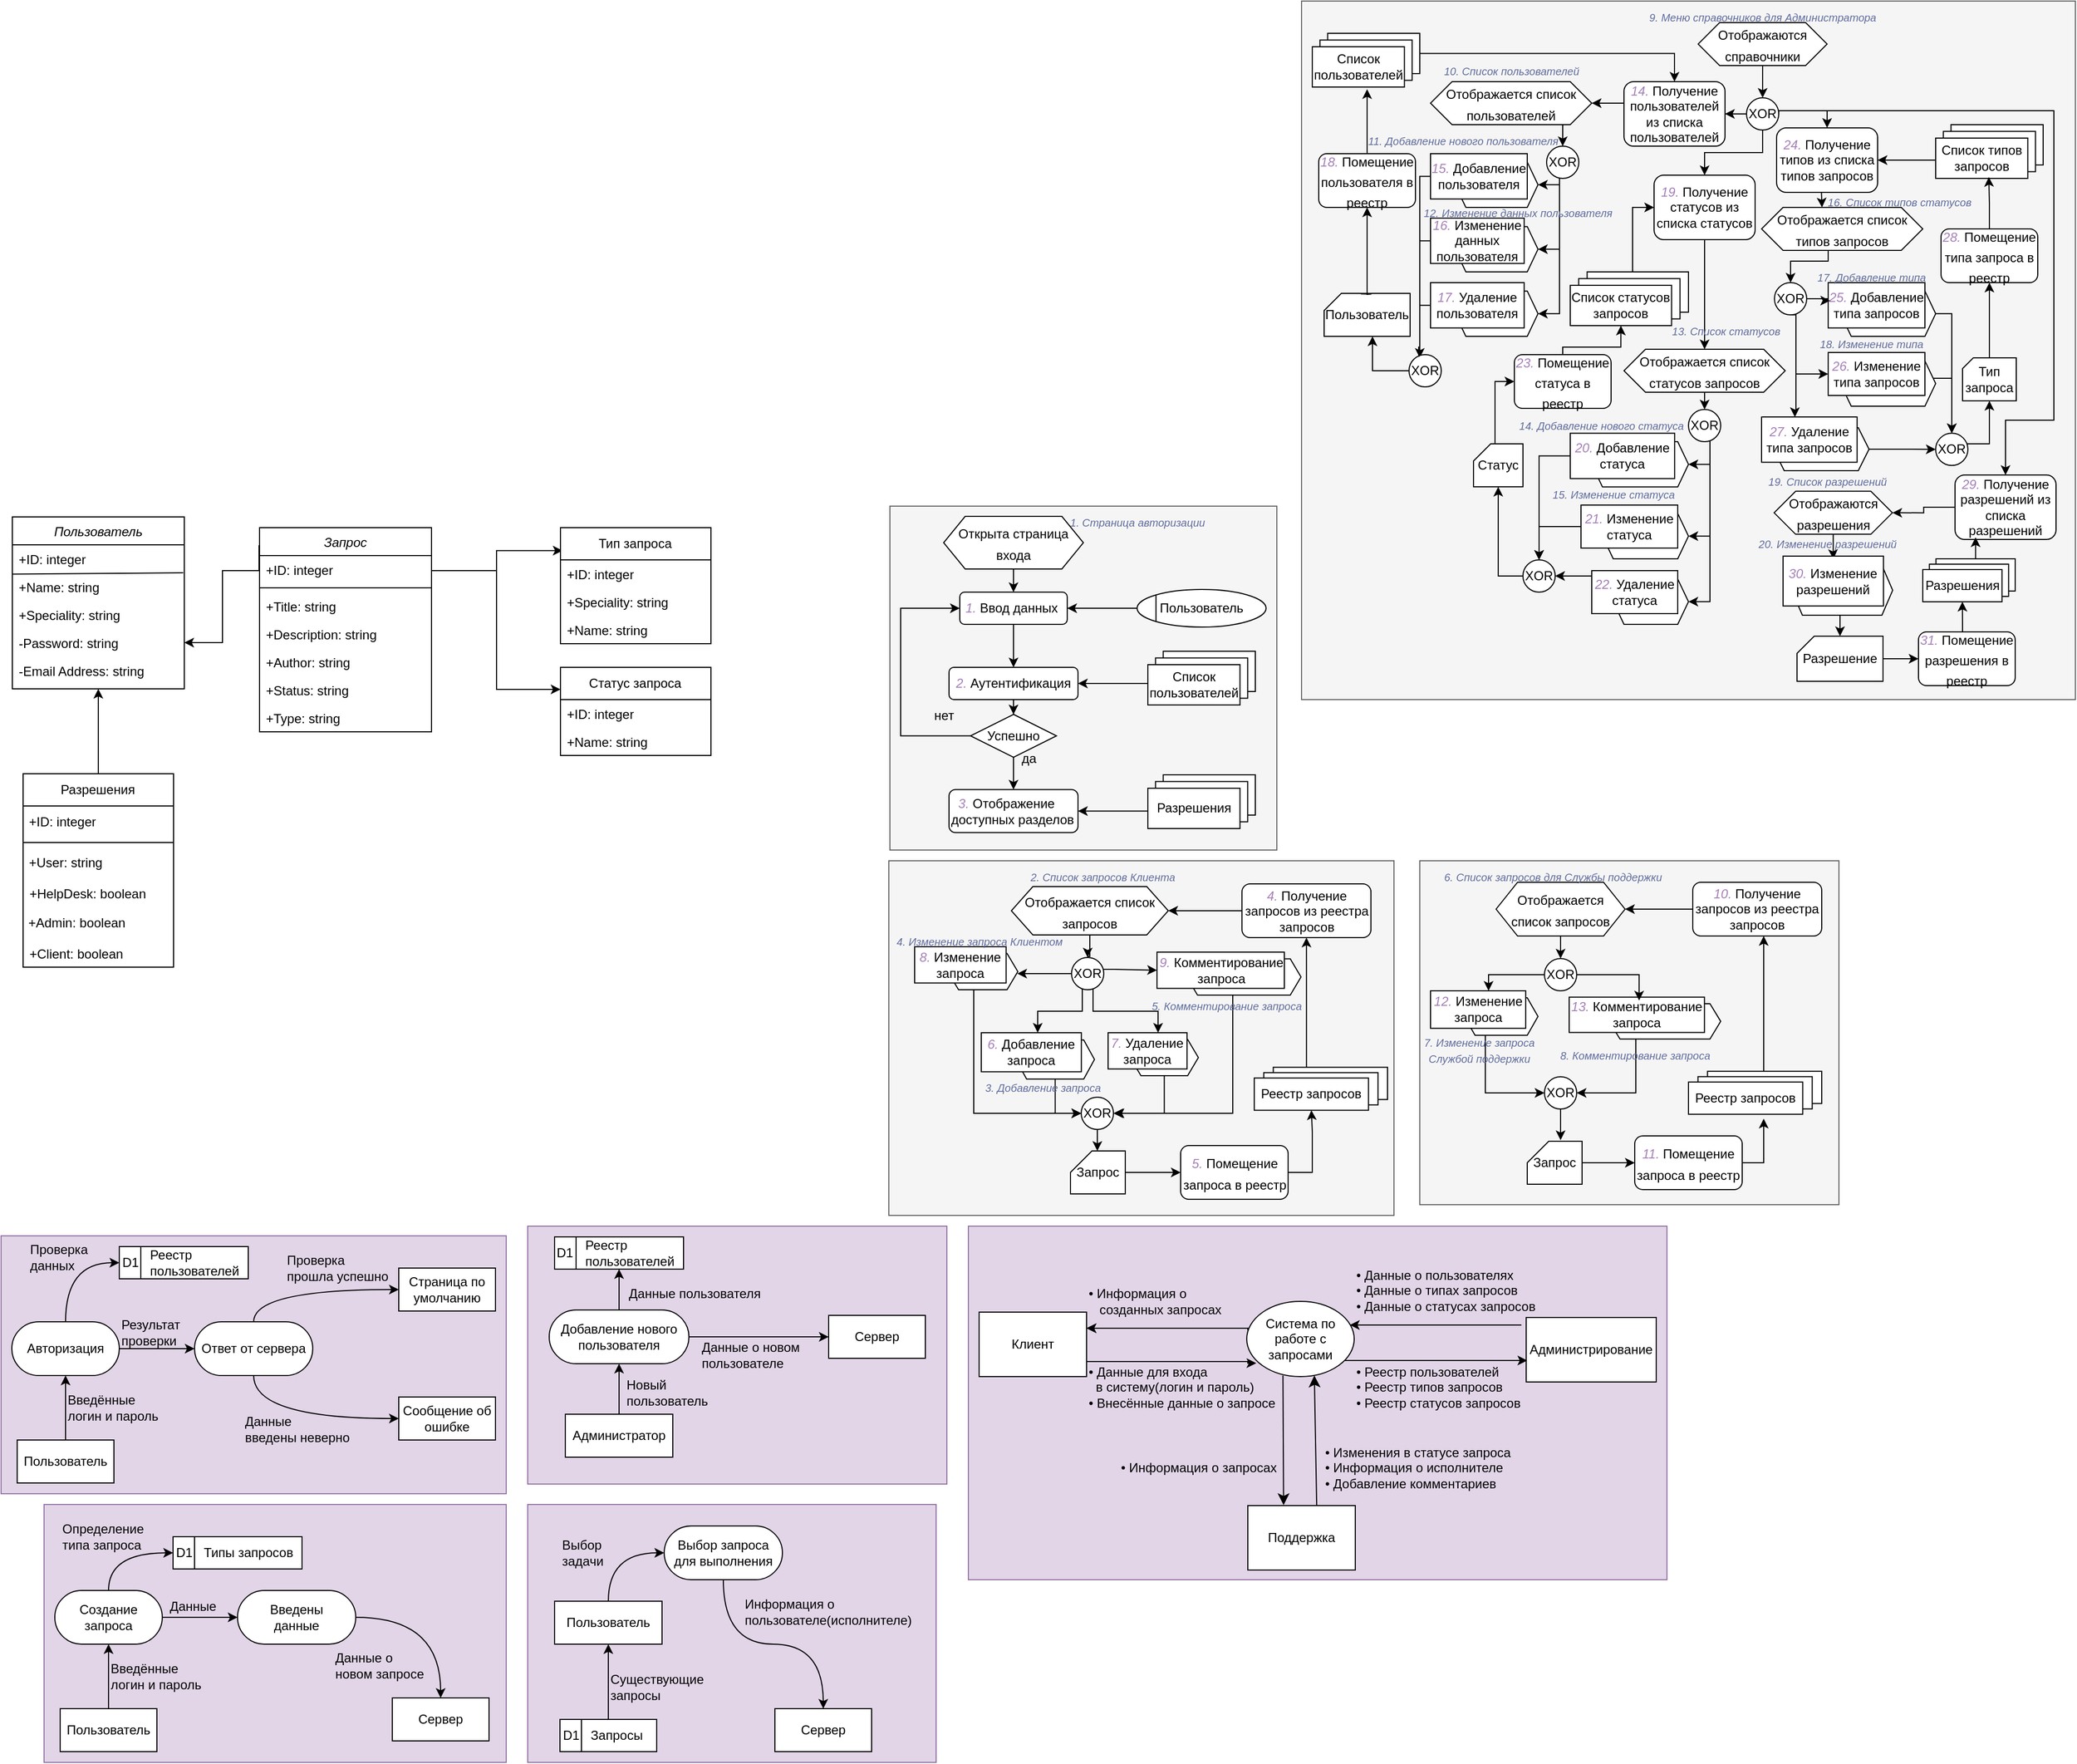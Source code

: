 <mxfile version="21.5.2" type="github">
  <diagram id="C5RBs43oDa-KdzZeNtuy" name="Page-1">
    <mxGraphModel dx="819" dy="1624" grid="1" gridSize="10" guides="1" tooltips="1" connect="1" arrows="1" fold="1" page="1" pageScale="1" pageWidth="827" pageHeight="1169" math="0" shadow="0">
      <root>
        <mxCell id="WIyWlLk6GJQsqaUBKTNV-0" />
        <mxCell id="WIyWlLk6GJQsqaUBKTNV-1" parent="WIyWlLk6GJQsqaUBKTNV-0" />
        <mxCell id="rCo7NEoMyRVgVHwm20ML-120" value="" style="text;strokeColor=#666666;fillColor=#f5f5f5;align=left;verticalAlign=middle;spacingTop=-1;spacingLeft=4;spacingRight=4;rotatable=0;labelPosition=right;points=[];portConstraint=eastwest;fontColor=#333333;" vertex="1" parent="WIyWlLk6GJQsqaUBKTNV-1">
          <mxGeometry x="1210" y="-470" width="720" height="650" as="geometry" />
        </mxCell>
        <mxCell id="zkfFHV4jXpPFQw0GAbJ--0" value="Пользователь" style="swimlane;fontStyle=2;align=center;verticalAlign=top;childLayout=stackLayout;horizontal=1;startSize=26;horizontalStack=0;resizeParent=1;resizeLast=0;collapsible=1;marginBottom=0;rounded=0;shadow=0;strokeWidth=1;" parent="WIyWlLk6GJQsqaUBKTNV-1" vertex="1">
          <mxGeometry x="10.48" y="10" width="160" height="160" as="geometry">
            <mxRectangle x="230" y="140" width="160" height="26" as="alternateBounds" />
          </mxGeometry>
        </mxCell>
        <mxCell id="Lm4weRIbrxB2xrLXX5re-2" value="+ID: integer" style="text;align=left;verticalAlign=top;spacingLeft=4;spacingRight=4;overflow=hidden;rotatable=0;points=[[0,0.5],[1,0.5]];portConstraint=eastwest;rounded=0;shadow=0;html=0;" parent="zkfFHV4jXpPFQw0GAbJ--0" vertex="1">
          <mxGeometry y="26" width="160" height="26" as="geometry" />
        </mxCell>
        <mxCell id="Lm4weRIbrxB2xrLXX5re-3" value="" style="endArrow=none;html=1;rounded=0;exitX=0.994;exitY=-0.067;exitDx=0;exitDy=0;exitPerimeter=0;entryX=-0.003;entryY=0.972;entryDx=0;entryDy=0;entryPerimeter=0;" parent="zkfFHV4jXpPFQw0GAbJ--0" edge="1">
          <mxGeometry width="50" height="50" relative="1" as="geometry">
            <mxPoint x="159.04" y="52.0" as="sourcePoint" />
            <mxPoint x="-0.48" y="53.282" as="targetPoint" />
          </mxGeometry>
        </mxCell>
        <mxCell id="zkfFHV4jXpPFQw0GAbJ--1" value="+Name: string" style="text;align=left;verticalAlign=top;spacingLeft=4;spacingRight=4;overflow=hidden;rotatable=0;points=[[0,0.5],[1,0.5]];portConstraint=eastwest;" parent="zkfFHV4jXpPFQw0GAbJ--0" vertex="1">
          <mxGeometry y="52" width="160" height="26" as="geometry" />
        </mxCell>
        <mxCell id="62Moyqp-UZBhaZQ8_EQi-17" value="+Speciality: string" style="text;align=left;verticalAlign=top;spacingLeft=4;spacingRight=4;overflow=hidden;rotatable=0;points=[[0,0.5],[1,0.5]];portConstraint=eastwest;" parent="zkfFHV4jXpPFQw0GAbJ--0" vertex="1">
          <mxGeometry y="78" width="160" height="26" as="geometry" />
        </mxCell>
        <mxCell id="zkfFHV4jXpPFQw0GAbJ--2" value="-Password: string" style="text;align=left;verticalAlign=top;spacingLeft=4;spacingRight=4;overflow=hidden;rotatable=0;points=[[0,0.5],[1,0.5]];portConstraint=eastwest;rounded=0;shadow=0;html=0;" parent="zkfFHV4jXpPFQw0GAbJ--0" vertex="1">
          <mxGeometry y="104" width="160" height="26" as="geometry" />
        </mxCell>
        <mxCell id="zkfFHV4jXpPFQw0GAbJ--3" value="-Email Address: string" style="text;align=left;verticalAlign=top;spacingLeft=4;spacingRight=4;overflow=hidden;rotatable=0;points=[[0,0.5],[1,0.5]];portConstraint=eastwest;rounded=0;shadow=0;html=0;" parent="zkfFHV4jXpPFQw0GAbJ--0" vertex="1">
          <mxGeometry y="130" width="160" height="26" as="geometry" />
        </mxCell>
        <mxCell id="rCo7NEoMyRVgVHwm20ML-52" style="edgeStyle=orthogonalEdgeStyle;rounded=0;orthogonalLoop=1;jettySize=auto;html=1;entryX=0.014;entryY=0.198;entryDx=0;entryDy=0;entryPerimeter=0;" edge="1" parent="WIyWlLk6GJQsqaUBKTNV-1" source="zkfFHV4jXpPFQw0GAbJ--17" target="62Moyqp-UZBhaZQ8_EQi-11">
          <mxGeometry relative="1" as="geometry">
            <Array as="points">
              <mxPoint x="461" y="60" />
              <mxPoint x="461" y="41" />
            </Array>
          </mxGeometry>
        </mxCell>
        <mxCell id="zkfFHV4jXpPFQw0GAbJ--17" value="Запрос" style="swimlane;fontStyle=2;align=center;verticalAlign=top;childLayout=stackLayout;horizontal=1;startSize=26;horizontalStack=0;resizeParent=1;resizeLast=0;collapsible=1;marginBottom=0;rounded=0;shadow=0;strokeWidth=1;" parent="WIyWlLk6GJQsqaUBKTNV-1" vertex="1">
          <mxGeometry x="240.48" y="20" width="160" height="190" as="geometry">
            <mxRectangle x="550" y="140" width="160" height="26" as="alternateBounds" />
          </mxGeometry>
        </mxCell>
        <mxCell id="62Moyqp-UZBhaZQ8_EQi-2" value="+ID: integer" style="text;align=left;verticalAlign=top;spacingLeft=4;spacingRight=4;overflow=hidden;rotatable=0;points=[[0,0.5],[1,0.5]];portConstraint=eastwest;rounded=0;shadow=0;html=0;" parent="zkfFHV4jXpPFQw0GAbJ--17" vertex="1">
          <mxGeometry y="26" width="160" height="26" as="geometry" />
        </mxCell>
        <mxCell id="zkfFHV4jXpPFQw0GAbJ--23" value="" style="line;html=1;strokeWidth=1;align=left;verticalAlign=middle;spacingTop=-1;spacingLeft=3;spacingRight=3;rotatable=0;labelPosition=right;points=[];portConstraint=eastwest;" parent="zkfFHV4jXpPFQw0GAbJ--17" vertex="1">
          <mxGeometry y="52" width="160" height="8" as="geometry" />
        </mxCell>
        <mxCell id="62Moyqp-UZBhaZQ8_EQi-4" value="+Title: string" style="text;align=left;verticalAlign=top;spacingLeft=4;spacingRight=4;overflow=hidden;rotatable=0;points=[[0,0.5],[1,0.5]];portConstraint=eastwest;" parent="zkfFHV4jXpPFQw0GAbJ--17" vertex="1">
          <mxGeometry y="60" width="160" height="26" as="geometry" />
        </mxCell>
        <mxCell id="62Moyqp-UZBhaZQ8_EQi-3" value="+Description: string" style="text;align=left;verticalAlign=top;spacingLeft=4;spacingRight=4;overflow=hidden;rotatable=0;points=[[0,0.5],[1,0.5]];portConstraint=eastwest;" parent="zkfFHV4jXpPFQw0GAbJ--17" vertex="1">
          <mxGeometry y="86" width="160" height="26" as="geometry" />
        </mxCell>
        <mxCell id="62Moyqp-UZBhaZQ8_EQi-7" value="+Author: string" style="text;align=left;verticalAlign=top;spacingLeft=4;spacingRight=4;overflow=hidden;rotatable=0;points=[[0,0.5],[1,0.5]];portConstraint=eastwest;" parent="zkfFHV4jXpPFQw0GAbJ--17" vertex="1">
          <mxGeometry y="112" width="160" height="26" as="geometry" />
        </mxCell>
        <mxCell id="62Moyqp-UZBhaZQ8_EQi-5" value="+Status: string" style="text;align=left;verticalAlign=top;spacingLeft=4;spacingRight=4;overflow=hidden;rotatable=0;points=[[0,0.5],[1,0.5]];portConstraint=eastwest;" parent="zkfFHV4jXpPFQw0GAbJ--17" vertex="1">
          <mxGeometry y="138" width="160" height="26" as="geometry" />
        </mxCell>
        <mxCell id="62Moyqp-UZBhaZQ8_EQi-6" value="+Type: string" style="text;align=left;verticalAlign=top;spacingLeft=4;spacingRight=4;overflow=hidden;rotatable=0;points=[[0,0.5],[1,0.5]];portConstraint=eastwest;" parent="zkfFHV4jXpPFQw0GAbJ--17" vertex="1">
          <mxGeometry y="164" width="160" height="26" as="geometry" />
        </mxCell>
        <mxCell id="Lm4weRIbrxB2xrLXX5re-27" value="" style="group;fillColor=#e1d5e7;strokeColor=#9673a6;container=0;" parent="WIyWlLk6GJQsqaUBKTNV-1" vertex="1" connectable="0">
          <mxGeometry x="900" y="670" width="650" height="329" as="geometry" />
        </mxCell>
        <mxCell id="Lm4weRIbrxB2xrLXX5re-81" value="" style="group" parent="WIyWlLk6GJQsqaUBKTNV-1" vertex="1" connectable="0">
          <mxGeometry x="40" y="929" width="430" height="240" as="geometry" />
        </mxCell>
        <mxCell id="Lm4weRIbrxB2xrLXX5re-63" value="" style="text;strokeColor=#9673a6;fillColor=#e1d5e7;align=left;verticalAlign=middle;spacingTop=-1;spacingLeft=4;spacingRight=4;rotatable=0;labelPosition=right;points=[];portConstraint=eastwest;container=0;" parent="Lm4weRIbrxB2xrLXX5re-81" vertex="1">
          <mxGeometry width="430" height="240" as="geometry" />
        </mxCell>
        <mxCell id="Lm4weRIbrxB2xrLXX5re-64" value="Пользователь" style="whiteSpace=wrap;html=1;container=0;" parent="Lm4weRIbrxB2xrLXX5re-81" vertex="1">
          <mxGeometry x="15" y="190" width="90" height="40" as="geometry" />
        </mxCell>
        <mxCell id="Lm4weRIbrxB2xrLXX5re-65" value="&lt;span style=&quot;white-space: pre;&quot;&gt;&#x9;&lt;/span&gt;Типы запросов" style="shape=internalStorage;whiteSpace=wrap;html=1;backgroundOutline=1;dx=20;dy=0;align=left;container=0;" parent="Lm4weRIbrxB2xrLXX5re-81" vertex="1">
          <mxGeometry x="120" y="30" width="120" height="30" as="geometry" />
        </mxCell>
        <mxCell id="Lm4weRIbrxB2xrLXX5re-66" style="edgeStyle=orthogonalEdgeStyle;rounded=0;orthogonalLoop=1;jettySize=auto;html=1;curved=1;entryX=0;entryY=0.5;entryDx=0;entryDy=0;" parent="Lm4weRIbrxB2xrLXX5re-81" source="Lm4weRIbrxB2xrLXX5re-67" target="Lm4weRIbrxB2xrLXX5re-65" edge="1">
          <mxGeometry relative="1" as="geometry">
            <mxPoint x="110" y="50" as="targetPoint" />
            <Array as="points">
              <mxPoint x="60" y="45" />
            </Array>
          </mxGeometry>
        </mxCell>
        <mxCell id="Lm4weRIbrxB2xrLXX5re-67" value="Создание запроса" style="rounded=1;whiteSpace=wrap;html=1;arcSize=50;container=0;" parent="Lm4weRIbrxB2xrLXX5re-81" vertex="1">
          <mxGeometry x="10" y="80" width="100" height="50" as="geometry" />
        </mxCell>
        <mxCell id="Lm4weRIbrxB2xrLXX5re-68" style="edgeStyle=orthogonalEdgeStyle;rounded=0;orthogonalLoop=1;jettySize=auto;html=1;entryX=0.5;entryY=1;entryDx=0;entryDy=0;" parent="Lm4weRIbrxB2xrLXX5re-81" source="Lm4weRIbrxB2xrLXX5re-64" target="Lm4weRIbrxB2xrLXX5re-67" edge="1">
          <mxGeometry relative="1" as="geometry" />
        </mxCell>
        <mxCell id="Lm4weRIbrxB2xrLXX5re-69" value="D1" style="text;html=1;align=center;verticalAlign=middle;resizable=0;points=[];autosize=1;strokeColor=none;fillColor=none;container=0;" parent="Lm4weRIbrxB2xrLXX5re-81" vertex="1">
          <mxGeometry x="110" y="30" width="40" height="30" as="geometry" />
        </mxCell>
        <mxCell id="Lm4weRIbrxB2xrLXX5re-70" value="Введены &lt;br&gt;данные" style="rounded=1;whiteSpace=wrap;html=1;arcSize=50;container=0;" parent="Lm4weRIbrxB2xrLXX5re-81" vertex="1">
          <mxGeometry x="180" y="80" width="110" height="50" as="geometry" />
        </mxCell>
        <mxCell id="Lm4weRIbrxB2xrLXX5re-71" style="edgeStyle=orthogonalEdgeStyle;rounded=0;orthogonalLoop=1;jettySize=auto;html=1;" parent="Lm4weRIbrxB2xrLXX5re-81" source="Lm4weRIbrxB2xrLXX5re-67" target="Lm4weRIbrxB2xrLXX5re-70" edge="1">
          <mxGeometry relative="1" as="geometry" />
        </mxCell>
        <mxCell id="Lm4weRIbrxB2xrLXX5re-72" value="Данные" style="text;html=1;align=left;verticalAlign=middle;resizable=0;points=[];autosize=1;strokeColor=none;fillColor=none;container=0;" parent="Lm4weRIbrxB2xrLXX5re-81" vertex="1">
          <mxGeometry x="115" y="80" width="70" height="30" as="geometry" />
        </mxCell>
        <mxCell id="Lm4weRIbrxB2xrLXX5re-73" value="Определение&lt;br&gt;типа запроса" style="text;html=1;align=left;verticalAlign=middle;resizable=0;points=[];autosize=1;strokeColor=none;fillColor=none;container=0;" parent="Lm4weRIbrxB2xrLXX5re-81" vertex="1">
          <mxGeometry x="15" y="10" width="100" height="40" as="geometry" />
        </mxCell>
        <mxCell id="Lm4weRIbrxB2xrLXX5re-74" value="Введённые &lt;br&gt;логин и пароль" style="text;html=1;align=left;verticalAlign=middle;resizable=0;points=[];autosize=1;strokeColor=none;fillColor=none;container=0;" parent="Lm4weRIbrxB2xrLXX5re-81" vertex="1">
          <mxGeometry x="60" y="140" width="110" height="40" as="geometry" />
        </mxCell>
        <mxCell id="Lm4weRIbrxB2xrLXX5re-77" value="Сервер" style="whiteSpace=wrap;html=1;container=0;" parent="Lm4weRIbrxB2xrLXX5re-81" vertex="1">
          <mxGeometry x="324" y="180" width="90" height="40" as="geometry" />
        </mxCell>
        <mxCell id="Lm4weRIbrxB2xrLXX5re-78" style="edgeStyle=orthogonalEdgeStyle;rounded=0;orthogonalLoop=1;jettySize=auto;html=1;entryX=0.5;entryY=0;entryDx=0;entryDy=0;exitX=1;exitY=0.5;exitDx=0;exitDy=0;curved=1;" parent="Lm4weRIbrxB2xrLXX5re-81" source="Lm4weRIbrxB2xrLXX5re-70" target="Lm4weRIbrxB2xrLXX5re-77" edge="1">
          <mxGeometry relative="1" as="geometry" />
        </mxCell>
        <mxCell id="Lm4weRIbrxB2xrLXX5re-80" value="Данные о &lt;br&gt;новом запросе" style="text;html=1;align=left;verticalAlign=middle;resizable=0;points=[];autosize=1;strokeColor=none;fillColor=none;container=0;" parent="Lm4weRIbrxB2xrLXX5re-81" vertex="1">
          <mxGeometry x="269" y="130" width="110" height="40" as="geometry" />
        </mxCell>
        <mxCell id="Lm4weRIbrxB2xrLXX5re-102" value="" style="group" parent="WIyWlLk6GJQsqaUBKTNV-1" vertex="1" connectable="0">
          <mxGeometry x="490" y="929" width="380" height="240" as="geometry" />
        </mxCell>
        <mxCell id="Lm4weRIbrxB2xrLXX5re-83" value="" style="text;strokeColor=#9673a6;fillColor=#e1d5e7;align=left;verticalAlign=middle;spacingTop=-1;spacingLeft=4;spacingRight=4;rotatable=0;labelPosition=right;points=[];portConstraint=eastwest;container=0;" parent="Lm4weRIbrxB2xrLXX5re-102" vertex="1">
          <mxGeometry width="380" height="240" as="geometry" />
        </mxCell>
        <mxCell id="Lm4weRIbrxB2xrLXX5re-85" value="&lt;span style=&quot;white-space: pre;&quot;&gt;&#x9;&lt;/span&gt;Запросы" style="shape=internalStorage;whiteSpace=wrap;html=1;backgroundOutline=1;dx=20;dy=0;align=left;container=0;" parent="Lm4weRIbrxB2xrLXX5re-102" vertex="1">
          <mxGeometry x="30" y="200" width="90" height="30" as="geometry" />
        </mxCell>
        <mxCell id="Lm4weRIbrxB2xrLXX5re-88" style="edgeStyle=orthogonalEdgeStyle;rounded=0;orthogonalLoop=1;jettySize=auto;html=1;entryX=0.5;entryY=1;entryDx=0;entryDy=0;exitX=0.5;exitY=0;exitDx=0;exitDy=0;" parent="Lm4weRIbrxB2xrLXX5re-102" source="Lm4weRIbrxB2xrLXX5re-85" target="Lm4weRIbrxB2xrLXX5re-98" edge="1">
          <mxGeometry relative="1" as="geometry">
            <mxPoint x="60.029" y="190" as="sourcePoint" />
            <mxPoint x="60" y="130" as="targetPoint" />
          </mxGeometry>
        </mxCell>
        <mxCell id="Lm4weRIbrxB2xrLXX5re-89" value="D1" style="text;html=1;align=center;verticalAlign=middle;resizable=0;points=[];autosize=1;strokeColor=none;fillColor=none;container=0;" parent="Lm4weRIbrxB2xrLXX5re-102" vertex="1">
          <mxGeometry x="20" y="200" width="40" height="30" as="geometry" />
        </mxCell>
        <mxCell id="Lm4weRIbrxB2xrLXX5re-94" value="Существующие &lt;br&gt;запросы" style="text;html=1;align=left;verticalAlign=middle;resizable=0;points=[];autosize=1;strokeColor=none;fillColor=none;container=0;" parent="Lm4weRIbrxB2xrLXX5re-102" vertex="1">
          <mxGeometry x="75" y="150" width="110" height="40" as="geometry" />
        </mxCell>
        <mxCell id="Lm4weRIbrxB2xrLXX5re-95" value="Сервер" style="whiteSpace=wrap;html=1;container=0;" parent="Lm4weRIbrxB2xrLXX5re-102" vertex="1">
          <mxGeometry x="230" y="190" width="90" height="40" as="geometry" />
        </mxCell>
        <mxCell id="Lm4weRIbrxB2xrLXX5re-96" style="edgeStyle=orthogonalEdgeStyle;rounded=0;orthogonalLoop=1;jettySize=auto;html=1;entryX=0.5;entryY=0;entryDx=0;entryDy=0;exitX=0.5;exitY=1;exitDx=0;exitDy=0;curved=1;" parent="Lm4weRIbrxB2xrLXX5re-102" source="Lm4weRIbrxB2xrLXX5re-99" target="Lm4weRIbrxB2xrLXX5re-95" edge="1">
          <mxGeometry relative="1" as="geometry">
            <mxPoint x="295" y="105" as="sourcePoint" />
          </mxGeometry>
        </mxCell>
        <mxCell id="Lm4weRIbrxB2xrLXX5re-97" value="Информация о &lt;br&gt;пользователе(исполнителе)" style="text;html=1;align=left;verticalAlign=middle;resizable=0;points=[];autosize=1;strokeColor=none;fillColor=none;container=0;" parent="Lm4weRIbrxB2xrLXX5re-102" vertex="1">
          <mxGeometry x="200" y="80" width="180" height="40" as="geometry" />
        </mxCell>
        <mxCell id="Lm4weRIbrxB2xrLXX5re-98" value="Пользователь" style="whiteSpace=wrap;html=1;container=0;" parent="Lm4weRIbrxB2xrLXX5re-102" vertex="1">
          <mxGeometry x="25" y="90" width="100" height="40" as="geometry" />
        </mxCell>
        <mxCell id="Lm4weRIbrxB2xrLXX5re-99" value="Выбор запроса для выполнения" style="rounded=1;whiteSpace=wrap;html=1;arcSize=50;container=0;" parent="Lm4weRIbrxB2xrLXX5re-102" vertex="1">
          <mxGeometry x="127" y="20" width="110" height="50" as="geometry" />
        </mxCell>
        <mxCell id="Lm4weRIbrxB2xrLXX5re-101" style="edgeStyle=orthogonalEdgeStyle;rounded=0;orthogonalLoop=1;jettySize=auto;html=1;entryX=0;entryY=0.5;entryDx=0;entryDy=0;curved=1;exitX=0.5;exitY=0;exitDx=0;exitDy=0;" parent="Lm4weRIbrxB2xrLXX5re-102" source="Lm4weRIbrxB2xrLXX5re-98" target="Lm4weRIbrxB2xrLXX5re-99" edge="1">
          <mxGeometry relative="1" as="geometry" />
        </mxCell>
        <mxCell id="Lm4weRIbrxB2xrLXX5re-100" value="Выбор &lt;br&gt;задачи" style="text;html=1;align=left;verticalAlign=middle;resizable=0;points=[];autosize=1;strokeColor=none;fillColor=none;container=0;" parent="Lm4weRIbrxB2xrLXX5re-102" vertex="1">
          <mxGeometry x="30" y="25" width="60" height="40" as="geometry" />
        </mxCell>
        <mxCell id="Lm4weRIbrxB2xrLXX5re-144" value="" style="group" parent="WIyWlLk6GJQsqaUBKTNV-1" vertex="1" connectable="0">
          <mxGeometry y="679" width="470" height="240" as="geometry" />
        </mxCell>
        <mxCell id="Lm4weRIbrxB2xrLXX5re-56" value="" style="text;strokeColor=#9673a6;fillColor=#e1d5e7;align=left;verticalAlign=middle;spacingTop=-1;spacingLeft=4;spacingRight=4;rotatable=0;labelPosition=right;points=[];portConstraint=eastwest;container=0;" parent="Lm4weRIbrxB2xrLXX5re-144" vertex="1">
          <mxGeometry width="470" height="240" as="geometry" />
        </mxCell>
        <mxCell id="Lm4weRIbrxB2xrLXX5re-28" value="Пользователь" style="whiteSpace=wrap;html=1;container=0;" parent="Lm4weRIbrxB2xrLXX5re-144" vertex="1">
          <mxGeometry x="15" y="190" width="90" height="40" as="geometry" />
        </mxCell>
        <mxCell id="Lm4weRIbrxB2xrLXX5re-35" value="&lt;span style=&quot;white-space: pre;&quot;&gt;&#x9;&lt;/span&gt;Реестр&lt;br&gt;&amp;nbsp;&amp;nbsp;&lt;span style=&quot;white-space: pre;&quot;&gt;&#x9;&lt;/span&gt;пользователей" style="shape=internalStorage;whiteSpace=wrap;html=1;backgroundOutline=1;dx=20;dy=0;align=left;container=0;" parent="Lm4weRIbrxB2xrLXX5re-144" vertex="1">
          <mxGeometry x="110" y="10" width="120" height="30" as="geometry" />
        </mxCell>
        <mxCell id="Lm4weRIbrxB2xrLXX5re-42" style="edgeStyle=orthogonalEdgeStyle;rounded=0;orthogonalLoop=1;jettySize=auto;html=1;curved=1;entryX=0;entryY=0.5;entryDx=0;entryDy=0;" parent="Lm4weRIbrxB2xrLXX5re-144" source="Lm4weRIbrxB2xrLXX5re-38" target="Lm4weRIbrxB2xrLXX5re-35" edge="1">
          <mxGeometry relative="1" as="geometry">
            <mxPoint x="110" y="50" as="targetPoint" />
            <Array as="points">
              <mxPoint x="60" y="25" />
            </Array>
          </mxGeometry>
        </mxCell>
        <mxCell id="Lm4weRIbrxB2xrLXX5re-38" value="Авторизация" style="rounded=1;whiteSpace=wrap;html=1;arcSize=50;container=0;" parent="Lm4weRIbrxB2xrLXX5re-144" vertex="1">
          <mxGeometry x="10" y="80" width="100" height="50" as="geometry" />
        </mxCell>
        <mxCell id="Lm4weRIbrxB2xrLXX5re-40" style="edgeStyle=orthogonalEdgeStyle;rounded=0;orthogonalLoop=1;jettySize=auto;html=1;entryX=0.5;entryY=1;entryDx=0;entryDy=0;" parent="Lm4weRIbrxB2xrLXX5re-144" source="Lm4weRIbrxB2xrLXX5re-28" target="Lm4weRIbrxB2xrLXX5re-38" edge="1">
          <mxGeometry relative="1" as="geometry" />
        </mxCell>
        <mxCell id="Lm4weRIbrxB2xrLXX5re-43" value="D1" style="text;html=1;align=center;verticalAlign=middle;resizable=0;points=[];autosize=1;strokeColor=none;fillColor=none;container=0;" parent="Lm4weRIbrxB2xrLXX5re-144" vertex="1">
          <mxGeometry x="100" y="10" width="40" height="30" as="geometry" />
        </mxCell>
        <mxCell id="Lm4weRIbrxB2xrLXX5re-45" value="Ответ от сервера" style="rounded=1;whiteSpace=wrap;html=1;arcSize=50;container=0;" parent="Lm4weRIbrxB2xrLXX5re-144" vertex="1">
          <mxGeometry x="180" y="80" width="110" height="50" as="geometry" />
        </mxCell>
        <mxCell id="Lm4weRIbrxB2xrLXX5re-46" style="edgeStyle=orthogonalEdgeStyle;rounded=0;orthogonalLoop=1;jettySize=auto;html=1;" parent="Lm4weRIbrxB2xrLXX5re-144" source="Lm4weRIbrxB2xrLXX5re-38" target="Lm4weRIbrxB2xrLXX5re-45" edge="1">
          <mxGeometry relative="1" as="geometry" />
        </mxCell>
        <mxCell id="Lm4weRIbrxB2xrLXX5re-47" value="Результат &lt;br&gt;проверки" style="text;html=1;align=left;verticalAlign=middle;resizable=0;points=[];autosize=1;strokeColor=none;fillColor=none;container=0;" parent="Lm4weRIbrxB2xrLXX5re-144" vertex="1">
          <mxGeometry x="110" y="70" width="80" height="40" as="geometry" />
        </mxCell>
        <mxCell id="Lm4weRIbrxB2xrLXX5re-48" value="Проверка &lt;br&gt;данных" style="text;html=1;align=left;verticalAlign=middle;resizable=0;points=[];autosize=1;strokeColor=none;fillColor=none;container=0;" parent="Lm4weRIbrxB2xrLXX5re-144" vertex="1">
          <mxGeometry x="25" width="80" height="40" as="geometry" />
        </mxCell>
        <mxCell id="Lm4weRIbrxB2xrLXX5re-49" value="Введённые &lt;br&gt;логин и пароль" style="text;html=1;align=left;verticalAlign=middle;resizable=0;points=[];autosize=1;strokeColor=none;fillColor=none;container=0;" parent="Lm4weRIbrxB2xrLXX5re-144" vertex="1">
          <mxGeometry x="60" y="140" width="110" height="40" as="geometry" />
        </mxCell>
        <mxCell id="Lm4weRIbrxB2xrLXX5re-50" value="Страница по умолчанию" style="whiteSpace=wrap;html=1;container=0;" parent="Lm4weRIbrxB2xrLXX5re-144" vertex="1">
          <mxGeometry x="370" y="30" width="90" height="40" as="geometry" />
        </mxCell>
        <mxCell id="Lm4weRIbrxB2xrLXX5re-52" style="edgeStyle=orthogonalEdgeStyle;rounded=0;orthogonalLoop=1;jettySize=auto;html=1;entryX=0;entryY=0.5;entryDx=0;entryDy=0;curved=1;exitX=0.5;exitY=0;exitDx=0;exitDy=0;" parent="Lm4weRIbrxB2xrLXX5re-144" source="Lm4weRIbrxB2xrLXX5re-45" target="Lm4weRIbrxB2xrLXX5re-50" edge="1">
          <mxGeometry relative="1" as="geometry" />
        </mxCell>
        <mxCell id="Lm4weRIbrxB2xrLXX5re-51" value="Сообщение об ошибке" style="whiteSpace=wrap;html=1;container=0;" parent="Lm4weRIbrxB2xrLXX5re-144" vertex="1">
          <mxGeometry x="370" y="150" width="90" height="40" as="geometry" />
        </mxCell>
        <mxCell id="Lm4weRIbrxB2xrLXX5re-53" style="edgeStyle=orthogonalEdgeStyle;rounded=0;orthogonalLoop=1;jettySize=auto;html=1;entryX=0;entryY=0.5;entryDx=0;entryDy=0;exitX=0.5;exitY=1;exitDx=0;exitDy=0;curved=1;" parent="Lm4weRIbrxB2xrLXX5re-144" source="Lm4weRIbrxB2xrLXX5re-45" target="Lm4weRIbrxB2xrLXX5re-51" edge="1">
          <mxGeometry relative="1" as="geometry" />
        </mxCell>
        <mxCell id="Lm4weRIbrxB2xrLXX5re-54" value="Проверка &lt;br&gt;прошла успешно" style="text;html=1;align=left;verticalAlign=middle;resizable=0;points=[];autosize=1;strokeColor=none;fillColor=none;container=0;" parent="Lm4weRIbrxB2xrLXX5re-144" vertex="1">
          <mxGeometry x="264" y="10" width="120" height="40" as="geometry" />
        </mxCell>
        <mxCell id="Lm4weRIbrxB2xrLXX5re-55" value="Данные &lt;br&gt;введены неверно" style="text;html=1;align=left;verticalAlign=middle;resizable=0;points=[];autosize=1;strokeColor=none;fillColor=none;container=0;" parent="Lm4weRIbrxB2xrLXX5re-144" vertex="1">
          <mxGeometry x="225" y="160" width="120" height="40" as="geometry" />
        </mxCell>
        <mxCell id="Lm4weRIbrxB2xrLXX5re-23" style="edgeStyle=orthogonalEdgeStyle;rounded=0;orthogonalLoop=1;jettySize=auto;html=1;exitX=0.013;exitY=0.357;exitDx=0;exitDy=0;exitPerimeter=0;entryX=1;entryY=0.25;entryDx=0;entryDy=0;" parent="WIyWlLk6GJQsqaUBKTNV-1" source="Lm4weRIbrxB2xrLXX5re-9" target="Lm4weRIbrxB2xrLXX5re-10" edge="1">
          <mxGeometry relative="1" as="geometry">
            <mxPoint x="1000" y="767" as="targetPoint" />
            <Array as="points">
              <mxPoint x="1160" y="767" />
              <mxPoint x="1160" y="765" />
            </Array>
          </mxGeometry>
        </mxCell>
        <mxCell id="CFGSU8_gDAm3wW9Axhdw-5" style="edgeStyle=none;curved=1;rounded=0;orthogonalLoop=1;jettySize=auto;html=1;entryX=0.333;entryY=-0.007;entryDx=0;entryDy=0;fontSize=12;startSize=8;endSize=8;exitX=0.337;exitY=0.986;exitDx=0;exitDy=0;exitPerimeter=0;entryPerimeter=0;" parent="WIyWlLk6GJQsqaUBKTNV-1" source="Lm4weRIbrxB2xrLXX5re-9" target="CFGSU8_gDAm3wW9Axhdw-0" edge="1">
          <mxGeometry relative="1" as="geometry">
            <mxPoint x="1195" y="840" as="sourcePoint" />
          </mxGeometry>
        </mxCell>
        <mxCell id="Lm4weRIbrxB2xrLXX5re-9" value="Система по работе с запросами" style="ellipse;whiteSpace=wrap;html=1;shadow=0;container=0;" parent="WIyWlLk6GJQsqaUBKTNV-1" vertex="1">
          <mxGeometry x="1159" y="740" width="100" height="70" as="geometry" />
        </mxCell>
        <mxCell id="Lm4weRIbrxB2xrLXX5re-21" style="edgeStyle=orthogonalEdgeStyle;rounded=0;orthogonalLoop=1;jettySize=auto;html=1;exitX=1;exitY=0.686;exitDx=0;exitDy=0;exitPerimeter=0;entryX=0.089;entryY=0.822;entryDx=0;entryDy=0;entryPerimeter=0;" parent="WIyWlLk6GJQsqaUBKTNV-1" source="Lm4weRIbrxB2xrLXX5re-10" target="Lm4weRIbrxB2xrLXX5re-9" edge="1">
          <mxGeometry relative="1" as="geometry">
            <mxPoint x="1160" y="796" as="targetPoint" />
            <Array as="points">
              <mxPoint x="1000" y="796" />
              <mxPoint x="1160" y="796" />
              <mxPoint x="1160" y="798" />
              <mxPoint x="1168" y="798" />
            </Array>
          </mxGeometry>
        </mxCell>
        <mxCell id="Lm4weRIbrxB2xrLXX5re-10" value="Клиент" style="whiteSpace=wrap;html=1;container=0;" parent="WIyWlLk6GJQsqaUBKTNV-1" vertex="1">
          <mxGeometry x="910" y="750" width="100" height="60" as="geometry" />
        </mxCell>
        <mxCell id="Lm4weRIbrxB2xrLXX5re-17" style="edgeStyle=orthogonalEdgeStyle;rounded=0;orthogonalLoop=1;jettySize=auto;html=1;exitX=-0.037;exitY=0.117;exitDx=0;exitDy=0;entryX=0.96;entryY=0.314;entryDx=0;entryDy=0;entryPerimeter=0;exitPerimeter=0;strokeColor=#000000;" parent="WIyWlLk6GJQsqaUBKTNV-1" source="Lm4weRIbrxB2xrLXX5re-14" target="Lm4weRIbrxB2xrLXX5re-9" edge="1">
          <mxGeometry relative="1" as="geometry" />
        </mxCell>
        <mxCell id="Lm4weRIbrxB2xrLXX5re-14" value="Администрирование" style="whiteSpace=wrap;html=1;container=0;" parent="WIyWlLk6GJQsqaUBKTNV-1" vertex="1">
          <mxGeometry x="1419" y="755" width="121" height="60" as="geometry" />
        </mxCell>
        <mxCell id="Lm4weRIbrxB2xrLXX5re-18" value="• Данные о пользователях&lt;br&gt;• Данные о типах запросов&lt;br&gt;• Данные о статусах запросов" style="text;html=1;align=left;verticalAlign=middle;resizable=0;points=[];autosize=1;strokeColor=none;fillColor=none;container=0;" parent="WIyWlLk6GJQsqaUBKTNV-1" vertex="1">
          <mxGeometry x="1259" y="700" width="190" height="60" as="geometry" />
        </mxCell>
        <mxCell id="Lm4weRIbrxB2xrLXX5re-20" value="• Реестр пользователей&lt;br&gt;• Реестр типов запросов&lt;br&gt;• Реестр статусов запросов" style="text;html=1;align=left;verticalAlign=middle;resizable=0;points=[];autosize=1;strokeColor=none;fillColor=none;container=0;" parent="WIyWlLk6GJQsqaUBKTNV-1" vertex="1">
          <mxGeometry x="1259" y="790" width="180" height="60" as="geometry" />
        </mxCell>
        <mxCell id="Lm4weRIbrxB2xrLXX5re-24" value="• Информация о &lt;br&gt;&amp;nbsp; &amp;nbsp;созданных запросах&lt;br&gt;" style="text;html=1;align=left;verticalAlign=middle;resizable=0;points=[];autosize=1;strokeColor=none;fillColor=none;container=0;" parent="WIyWlLk6GJQsqaUBKTNV-1" vertex="1">
          <mxGeometry x="1010" y="720" width="150" height="40" as="geometry" />
        </mxCell>
        <mxCell id="Lm4weRIbrxB2xrLXX5re-25" value="• Данные для входа &lt;br&gt;&lt;div style=&quot;&quot;&gt;&lt;span style=&quot;background-color: initial;&quot;&gt;&amp;nbsp; в систему(логин и пароль)&lt;/span&gt;&lt;/div&gt;• Внесённые данные о запросе" style="text;html=1;align=left;verticalAlign=middle;resizable=0;points=[];autosize=1;strokeColor=none;fillColor=none;container=0;" parent="WIyWlLk6GJQsqaUBKTNV-1" vertex="1">
          <mxGeometry x="1010" y="790" width="200" height="60" as="geometry" />
        </mxCell>
        <mxCell id="Lm4weRIbrxB2xrLXX5re-61" style="edgeStyle=orthogonalEdgeStyle;rounded=0;orthogonalLoop=1;jettySize=auto;html=1;exitX=1;exitY=1;exitDx=0;exitDy=0;" parent="WIyWlLk6GJQsqaUBKTNV-1" edge="1">
          <mxGeometry relative="1" as="geometry">
            <mxPoint x="1250" y="795" as="sourcePoint" />
            <mxPoint x="1420" y="795" as="targetPoint" />
          </mxGeometry>
        </mxCell>
        <mxCell id="CFGSU8_gDAm3wW9Axhdw-3" style="edgeStyle=none;curved=1;rounded=0;orthogonalLoop=1;jettySize=auto;html=1;fontSize=12;startSize=8;endSize=8;exitX=0.641;exitY=0.002;exitDx=0;exitDy=0;exitPerimeter=0;entryX=0.629;entryY=0.986;entryDx=0;entryDy=0;entryPerimeter=0;" parent="WIyWlLk6GJQsqaUBKTNV-1" source="CFGSU8_gDAm3wW9Axhdw-0" target="Lm4weRIbrxB2xrLXX5re-9" edge="1">
          <mxGeometry relative="1" as="geometry">
            <mxPoint x="1224" y="850" as="targetPoint" />
          </mxGeometry>
        </mxCell>
        <mxCell id="CFGSU8_gDAm3wW9Axhdw-0" value="Поддержка" style="whiteSpace=wrap;html=1;container=0;" parent="WIyWlLk6GJQsqaUBKTNV-1" vertex="1">
          <mxGeometry x="1160" y="930" width="100" height="60" as="geometry" />
        </mxCell>
        <mxCell id="CFGSU8_gDAm3wW9Axhdw-4" style="edgeStyle=none;curved=1;rounded=0;orthogonalLoop=1;jettySize=auto;html=1;entryX=0.25;entryY=0;entryDx=0;entryDy=0;fontSize=12;startSize=8;endSize=8;" parent="WIyWlLk6GJQsqaUBKTNV-1" source="CFGSU8_gDAm3wW9Axhdw-0" target="CFGSU8_gDAm3wW9Axhdw-0" edge="1">
          <mxGeometry relative="1" as="geometry" />
        </mxCell>
        <mxCell id="dDTkmm-yN9u91tcJAKd4-13" style="edgeStyle=orthogonalEdgeStyle;rounded=0;orthogonalLoop=1;jettySize=auto;html=1;exitX=0.013;exitY=0.357;exitDx=0;exitDy=0;exitPerimeter=0;entryX=1;entryY=0.25;entryDx=0;entryDy=0;" parent="WIyWlLk6GJQsqaUBKTNV-1" edge="1">
          <mxGeometry relative="1" as="geometry">
            <mxPoint x="1010" y="765" as="targetPoint" />
            <Array as="points">
              <mxPoint x="1160" y="767" />
              <mxPoint x="1160" y="765" />
            </Array>
            <mxPoint x="1160" y="765" as="sourcePoint" />
          </mxGeometry>
        </mxCell>
        <mxCell id="dDTkmm-yN9u91tcJAKd4-23" value="• Информация о запросах" style="text;html=1;align=left;verticalAlign=middle;resizable=0;points=[];autosize=1;strokeColor=none;fillColor=none;container=0;" parent="WIyWlLk6GJQsqaUBKTNV-1" vertex="1">
          <mxGeometry x="1040" y="880" width="170" height="30" as="geometry" />
        </mxCell>
        <mxCell id="dDTkmm-yN9u91tcJAKd4-24" value="• Изменения в статусе запроса&lt;br&gt;• Информация о исполнителе&lt;br&gt;• Добавление комментариев" style="text;html=1;align=left;verticalAlign=middle;resizable=0;points=[];autosize=1;strokeColor=none;fillColor=none;" parent="WIyWlLk6GJQsqaUBKTNV-1" vertex="1">
          <mxGeometry x="1230" y="864.5" width="200" height="60" as="geometry" />
        </mxCell>
        <mxCell id="Lm4weRIbrxB2xrLXX5re-130" value="" style="text;strokeColor=#9673a6;fillColor=#e1d5e7;align=left;verticalAlign=middle;spacingTop=-1;spacingLeft=4;spacingRight=4;rotatable=0;labelPosition=right;points=[];portConstraint=eastwest;container=0;" parent="WIyWlLk6GJQsqaUBKTNV-1" vertex="1">
          <mxGeometry x="490" y="670" width="390" height="240" as="geometry" />
        </mxCell>
        <mxCell id="Lm4weRIbrxB2xrLXX5re-135" value="Сервер" style="whiteSpace=wrap;html=1;container=0;" parent="WIyWlLk6GJQsqaUBKTNV-1" vertex="1">
          <mxGeometry x="770" y="753" width="90" height="40" as="geometry" />
        </mxCell>
        <mxCell id="Lm4weRIbrxB2xrLXX5re-138" value="Администратор" style="whiteSpace=wrap;html=1;container=0;" parent="WIyWlLk6GJQsqaUBKTNV-1" vertex="1">
          <mxGeometry x="525" y="845" width="100" height="40" as="geometry" />
        </mxCell>
        <mxCell id="Lm4weRIbrxB2xrLXX5re-156" style="edgeStyle=orthogonalEdgeStyle;rounded=0;orthogonalLoop=1;jettySize=auto;html=1;entryX=0;entryY=0.5;entryDx=0;entryDy=0;curved=1;" parent="WIyWlLk6GJQsqaUBKTNV-1" source="Lm4weRIbrxB2xrLXX5re-139" target="Lm4weRIbrxB2xrLXX5re-135" edge="1">
          <mxGeometry relative="1" as="geometry" />
        </mxCell>
        <mxCell id="Lm4weRIbrxB2xrLXX5re-139" value="Добавление нового пользователя" style="rounded=1;whiteSpace=wrap;html=1;arcSize=50;container=0;" parent="WIyWlLk6GJQsqaUBKTNV-1" vertex="1">
          <mxGeometry x="510" y="748" width="130" height="50" as="geometry" />
        </mxCell>
        <mxCell id="Lm4weRIbrxB2xrLXX5re-145" style="edgeStyle=orthogonalEdgeStyle;rounded=0;orthogonalLoop=1;jettySize=auto;html=1;entryX=0.5;entryY=1;entryDx=0;entryDy=0;" parent="WIyWlLk6GJQsqaUBKTNV-1" source="Lm4weRIbrxB2xrLXX5re-138" target="Lm4weRIbrxB2xrLXX5re-139" edge="1">
          <mxGeometry relative="1" as="geometry" />
        </mxCell>
        <mxCell id="Lm4weRIbrxB2xrLXX5re-143" value="&lt;span style=&quot;white-space: pre;&quot;&gt;&#x9;&lt;/span&gt;Реестр&lt;br&gt;&amp;nbsp;&amp;nbsp;&lt;span style=&quot;white-space: pre;&quot;&gt;&#x9;&lt;/span&gt;пользователей" style="shape=internalStorage;whiteSpace=wrap;html=1;backgroundOutline=1;dx=20;dy=0;align=left;container=0;" parent="WIyWlLk6GJQsqaUBKTNV-1" vertex="1">
          <mxGeometry x="515" y="680" width="120" height="30" as="geometry" />
        </mxCell>
        <mxCell id="Lm4weRIbrxB2xrLXX5re-146" style="edgeStyle=orthogonalEdgeStyle;rounded=0;orthogonalLoop=1;jettySize=auto;html=1;entryX=0.5;entryY=1;entryDx=0;entryDy=0;" parent="WIyWlLk6GJQsqaUBKTNV-1" source="Lm4weRIbrxB2xrLXX5re-139" target="Lm4weRIbrxB2xrLXX5re-143" edge="1">
          <mxGeometry relative="1" as="geometry" />
        </mxCell>
        <mxCell id="Lm4weRIbrxB2xrLXX5re-147" value="D1" style="text;html=1;align=left;verticalAlign=middle;resizable=0;points=[];autosize=1;strokeColor=none;fillColor=none;container=0;" parent="WIyWlLk6GJQsqaUBKTNV-1" vertex="1">
          <mxGeometry x="515" y="680" width="40" height="30" as="geometry" />
        </mxCell>
        <mxCell id="Lm4weRIbrxB2xrLXX5re-148" value="Данные пользователя" style="text;html=1;align=center;verticalAlign=middle;resizable=0;points=[];autosize=1;strokeColor=none;fillColor=none;container=0;" parent="WIyWlLk6GJQsqaUBKTNV-1" vertex="1">
          <mxGeometry x="570" y="718" width="150" height="30" as="geometry" />
        </mxCell>
        <mxCell id="Lm4weRIbrxB2xrLXX5re-149" value="Новый &lt;br&gt;пользователь" style="text;html=1;align=left;verticalAlign=middle;resizable=0;points=[];autosize=1;strokeColor=none;fillColor=none;container=0;" parent="WIyWlLk6GJQsqaUBKTNV-1" vertex="1">
          <mxGeometry x="580" y="805" width="100" height="40" as="geometry" />
        </mxCell>
        <mxCell id="Lm4weRIbrxB2xrLXX5re-157" value="Данные о новом &lt;br&gt;пользователе" style="text;html=1;align=left;verticalAlign=middle;resizable=0;points=[];autosize=1;strokeColor=none;fillColor=none;container=0;" parent="WIyWlLk6GJQsqaUBKTNV-1" vertex="1">
          <mxGeometry x="650" y="770" width="110" height="40" as="geometry" />
        </mxCell>
        <mxCell id="62Moyqp-UZBhaZQ8_EQi-11" value="Тип запроса" style="swimlane;fontStyle=0;childLayout=stackLayout;horizontal=1;startSize=30;horizontalStack=0;resizeParent=1;resizeParentMax=0;resizeLast=0;collapsible=1;marginBottom=0;whiteSpace=wrap;html=1;" parent="WIyWlLk6GJQsqaUBKTNV-1" vertex="1">
          <mxGeometry x="520.48" y="20" width="140" height="108" as="geometry" />
        </mxCell>
        <mxCell id="62Moyqp-UZBhaZQ8_EQi-15" value="+ID: integer" style="text;align=left;verticalAlign=top;spacingLeft=4;spacingRight=4;overflow=hidden;rotatable=0;points=[[0,0.5],[1,0.5]];portConstraint=eastwest;rounded=0;shadow=0;html=0;" parent="62Moyqp-UZBhaZQ8_EQi-11" vertex="1">
          <mxGeometry y="30" width="140" height="26" as="geometry" />
        </mxCell>
        <mxCell id="62Moyqp-UZBhaZQ8_EQi-18" value="+Speciality: string" style="text;align=left;verticalAlign=top;spacingLeft=4;spacingRight=4;overflow=hidden;rotatable=0;points=[[0,0.5],[1,0.5]];portConstraint=eastwest;" parent="62Moyqp-UZBhaZQ8_EQi-11" vertex="1">
          <mxGeometry y="56" width="140" height="26" as="geometry" />
        </mxCell>
        <mxCell id="62Moyqp-UZBhaZQ8_EQi-16" value="+Name: string" style="text;align=left;verticalAlign=top;spacingLeft=4;spacingRight=4;overflow=hidden;rotatable=0;points=[[0,0.5],[1,0.5]];portConstraint=eastwest;" parent="62Moyqp-UZBhaZQ8_EQi-11" vertex="1">
          <mxGeometry y="82" width="140" height="26" as="geometry" />
        </mxCell>
        <mxCell id="62Moyqp-UZBhaZQ8_EQi-20" value="Статус запроса" style="swimlane;fontStyle=0;childLayout=stackLayout;horizontal=1;startSize=30;horizontalStack=0;resizeParent=1;resizeParentMax=0;resizeLast=0;collapsible=1;marginBottom=0;whiteSpace=wrap;html=1;" parent="WIyWlLk6GJQsqaUBKTNV-1" vertex="1">
          <mxGeometry x="520.48" y="150" width="140" height="82" as="geometry" />
        </mxCell>
        <mxCell id="62Moyqp-UZBhaZQ8_EQi-21" value="+ID: integer" style="text;align=left;verticalAlign=top;spacingLeft=4;spacingRight=4;overflow=hidden;rotatable=0;points=[[0,0.5],[1,0.5]];portConstraint=eastwest;rounded=0;shadow=0;html=0;" parent="62Moyqp-UZBhaZQ8_EQi-20" vertex="1">
          <mxGeometry y="30" width="140" height="26" as="geometry" />
        </mxCell>
        <mxCell id="62Moyqp-UZBhaZQ8_EQi-22" value="+Name: string" style="text;align=left;verticalAlign=top;spacingLeft=4;spacingRight=4;overflow=hidden;rotatable=0;points=[[0,0.5],[1,0.5]];portConstraint=eastwest;" parent="62Moyqp-UZBhaZQ8_EQi-20" vertex="1">
          <mxGeometry y="56" width="140" height="26" as="geometry" />
        </mxCell>
        <mxCell id="62Moyqp-UZBhaZQ8_EQi-74" value="" style="group" parent="WIyWlLk6GJQsqaUBKTNV-1" vertex="1" connectable="0">
          <mxGeometry x="827" width="360" height="320" as="geometry" />
        </mxCell>
        <mxCell id="62Moyqp-UZBhaZQ8_EQi-73" value="" style="text;align=left;verticalAlign=middle;spacingTop=-1;spacingLeft=4;spacingRight=4;rotatable=0;labelPosition=right;points=[];portConstraint=eastwest;fillColor=#f5f5f5;strokeColor=#666666;fontColor=#333333;" parent="62Moyqp-UZBhaZQ8_EQi-74" vertex="1">
          <mxGeometry width="360" height="320" as="geometry" />
        </mxCell>
        <mxCell id="62Moyqp-UZBhaZQ8_EQi-44" value="&lt;font style=&quot;font-size: 12px;&quot;&gt;Открыта страница входа&lt;/font&gt;" style="shape=hexagon;perimeter=hexagonPerimeter2;whiteSpace=wrap;html=1;fixedSize=1;fontSize=16;" parent="62Moyqp-UZBhaZQ8_EQi-74" vertex="1">
          <mxGeometry x="50" y="9.5" width="130" height="49" as="geometry" />
        </mxCell>
        <mxCell id="62Moyqp-UZBhaZQ8_EQi-45" value="&amp;nbsp;&lt;font color=&quot;#a680b8&quot;&gt;&lt;i&gt;1.&lt;/i&gt;&lt;/font&gt; Ввод данных" style="rounded=1;whiteSpace=wrap;html=1;align=left;" parent="62Moyqp-UZBhaZQ8_EQi-74" vertex="1">
          <mxGeometry x="65" y="80" width="100" height="30" as="geometry" />
        </mxCell>
        <mxCell id="62Moyqp-UZBhaZQ8_EQi-52" style="edgeStyle=orthogonalEdgeStyle;rounded=0;orthogonalLoop=1;jettySize=auto;html=1;entryX=0.5;entryY=0;entryDx=0;entryDy=0;" parent="62Moyqp-UZBhaZQ8_EQi-74" source="62Moyqp-UZBhaZQ8_EQi-44" target="62Moyqp-UZBhaZQ8_EQi-45" edge="1">
          <mxGeometry relative="1" as="geometry" />
        </mxCell>
        <mxCell id="62Moyqp-UZBhaZQ8_EQi-78" style="edgeStyle=orthogonalEdgeStyle;rounded=0;orthogonalLoop=1;jettySize=auto;html=1;entryX=0.5;entryY=0;entryDx=0;entryDy=0;" parent="62Moyqp-UZBhaZQ8_EQi-74" source="62Moyqp-UZBhaZQ8_EQi-46" target="62Moyqp-UZBhaZQ8_EQi-59" edge="1">
          <mxGeometry relative="1" as="geometry" />
        </mxCell>
        <mxCell id="62Moyqp-UZBhaZQ8_EQi-46" value="&lt;font color=&quot;#a680b8&quot;&gt;&lt;i&gt;2.&lt;/i&gt;&lt;/font&gt; Аутентификация" style="rounded=1;whiteSpace=wrap;html=1;" parent="62Moyqp-UZBhaZQ8_EQi-74" vertex="1">
          <mxGeometry x="55" y="150" width="120" height="30" as="geometry" />
        </mxCell>
        <mxCell id="62Moyqp-UZBhaZQ8_EQi-53" style="edgeStyle=orthogonalEdgeStyle;rounded=0;orthogonalLoop=1;jettySize=auto;html=1;entryX=0.5;entryY=0;entryDx=0;entryDy=0;" parent="62Moyqp-UZBhaZQ8_EQi-74" source="62Moyqp-UZBhaZQ8_EQi-45" target="62Moyqp-UZBhaZQ8_EQi-46" edge="1">
          <mxGeometry relative="1" as="geometry" />
        </mxCell>
        <mxCell id="62Moyqp-UZBhaZQ8_EQi-51" style="edgeStyle=orthogonalEdgeStyle;rounded=0;orthogonalLoop=1;jettySize=auto;html=1;entryX=1;entryY=0.5;entryDx=0;entryDy=0;" parent="62Moyqp-UZBhaZQ8_EQi-74" source="62Moyqp-UZBhaZQ8_EQi-47" target="62Moyqp-UZBhaZQ8_EQi-45" edge="1">
          <mxGeometry relative="1" as="geometry" />
        </mxCell>
        <mxCell id="62Moyqp-UZBhaZQ8_EQi-58" style="edgeStyle=orthogonalEdgeStyle;rounded=0;orthogonalLoop=1;jettySize=auto;html=1;entryX=1;entryY=0.5;entryDx=0;entryDy=0;" parent="62Moyqp-UZBhaZQ8_EQi-74" source="62Moyqp-UZBhaZQ8_EQi-57" target="62Moyqp-UZBhaZQ8_EQi-46" edge="1">
          <mxGeometry relative="1" as="geometry">
            <Array as="points">
              <mxPoint x="223" y="165" />
              <mxPoint x="223" y="165" />
            </Array>
          </mxGeometry>
        </mxCell>
        <mxCell id="62Moyqp-UZBhaZQ8_EQi-61" style="edgeStyle=orthogonalEdgeStyle;rounded=0;orthogonalLoop=1;jettySize=auto;html=1;entryX=0;entryY=0.5;entryDx=0;entryDy=0;exitX=0;exitY=0.5;exitDx=0;exitDy=0;" parent="62Moyqp-UZBhaZQ8_EQi-74" source="62Moyqp-UZBhaZQ8_EQi-59" target="62Moyqp-UZBhaZQ8_EQi-45" edge="1">
          <mxGeometry relative="1" as="geometry">
            <Array as="points">
              <mxPoint x="10" y="214" />
              <mxPoint x="10" y="95" />
            </Array>
          </mxGeometry>
        </mxCell>
        <mxCell id="62Moyqp-UZBhaZQ8_EQi-59" value="Успешно" style="rhombus;whiteSpace=wrap;html=1;" parent="62Moyqp-UZBhaZQ8_EQi-74" vertex="1">
          <mxGeometry x="75" y="193.75" width="80" height="40" as="geometry" />
        </mxCell>
        <mxCell id="62Moyqp-UZBhaZQ8_EQi-62" value="нет" style="text;html=1;align=center;verticalAlign=middle;resizable=0;points=[];autosize=1;strokeColor=none;fillColor=none;" parent="62Moyqp-UZBhaZQ8_EQi-74" vertex="1">
          <mxGeometry x="30" y="180" width="40" height="30" as="geometry" />
        </mxCell>
        <mxCell id="62Moyqp-UZBhaZQ8_EQi-65" value="&lt;font color=&quot;#a680b8&quot;&gt;&amp;nbsp; &lt;i&gt;3.&lt;/i&gt;&lt;/font&gt;&lt;i&gt;&amp;nbsp;&lt;/i&gt;Отображение доступных разделов" style="rounded=1;whiteSpace=wrap;html=1;align=left;" parent="62Moyqp-UZBhaZQ8_EQi-74" vertex="1">
          <mxGeometry x="55" y="263.75" width="120" height="40" as="geometry" />
        </mxCell>
        <mxCell id="62Moyqp-UZBhaZQ8_EQi-66" style="edgeStyle=orthogonalEdgeStyle;rounded=0;orthogonalLoop=1;jettySize=auto;html=1;entryX=0.5;entryY=0;entryDx=0;entryDy=0;" parent="62Moyqp-UZBhaZQ8_EQi-74" source="62Moyqp-UZBhaZQ8_EQi-59" target="62Moyqp-UZBhaZQ8_EQi-65" edge="1">
          <mxGeometry relative="1" as="geometry" />
        </mxCell>
        <mxCell id="62Moyqp-UZBhaZQ8_EQi-67" value="да" style="text;html=1;align=center;verticalAlign=middle;resizable=0;points=[];autosize=1;strokeColor=none;fillColor=none;" parent="62Moyqp-UZBhaZQ8_EQi-74" vertex="1">
          <mxGeometry x="109" y="220" width="40" height="30" as="geometry" />
        </mxCell>
        <mxCell id="62Moyqp-UZBhaZQ8_EQi-72" style="edgeStyle=orthogonalEdgeStyle;rounded=0;orthogonalLoop=1;jettySize=auto;html=1;entryX=1;entryY=0.5;entryDx=0;entryDy=0;" parent="62Moyqp-UZBhaZQ8_EQi-74" source="62Moyqp-UZBhaZQ8_EQi-71" target="62Moyqp-UZBhaZQ8_EQi-65" edge="1">
          <mxGeometry relative="1" as="geometry">
            <Array as="points">
              <mxPoint x="220" y="284" />
            </Array>
          </mxGeometry>
        </mxCell>
        <mxCell id="62Moyqp-UZBhaZQ8_EQi-77" value="&lt;font color=&quot;#606c9f&quot; style=&quot;font-size: 10px;&quot;&gt;&lt;i&gt;1. Страница авторизации&lt;/i&gt;&lt;/font&gt;" style="text;html=1;align=center;verticalAlign=middle;resizable=0;points=[];autosize=1;strokeColor=none;fillColor=none;" parent="62Moyqp-UZBhaZQ8_EQi-74" vertex="1">
          <mxGeometry x="155" width="150" height="30" as="geometry" />
        </mxCell>
        <mxCell id="62Moyqp-UZBhaZQ8_EQi-54" value="" style="group" parent="62Moyqp-UZBhaZQ8_EQi-74" vertex="1" connectable="0">
          <mxGeometry x="240" y="135" width="100" height="50" as="geometry" />
        </mxCell>
        <mxCell id="62Moyqp-UZBhaZQ8_EQi-55" value="" style="rounded=0;whiteSpace=wrap;html=1;" parent="62Moyqp-UZBhaZQ8_EQi-54" vertex="1">
          <mxGeometry x="14.286" width="85.714" height="37.5" as="geometry" />
        </mxCell>
        <mxCell id="62Moyqp-UZBhaZQ8_EQi-56" value="" style="rounded=0;whiteSpace=wrap;html=1;" parent="62Moyqp-UZBhaZQ8_EQi-54" vertex="1">
          <mxGeometry x="7.143" y="6.25" width="85.714" height="37.5" as="geometry" />
        </mxCell>
        <mxCell id="62Moyqp-UZBhaZQ8_EQi-57" value="Список пользователей" style="rounded=0;whiteSpace=wrap;html=1;" parent="62Moyqp-UZBhaZQ8_EQi-54" vertex="1">
          <mxGeometry y="12.5" width="85.714" height="37.5" as="geometry" />
        </mxCell>
        <mxCell id="62Moyqp-UZBhaZQ8_EQi-68" value="" style="group" parent="62Moyqp-UZBhaZQ8_EQi-74" vertex="1" connectable="0">
          <mxGeometry x="240" y="250" width="100" height="50" as="geometry" />
        </mxCell>
        <mxCell id="62Moyqp-UZBhaZQ8_EQi-69" value="" style="rounded=0;whiteSpace=wrap;html=1;" parent="62Moyqp-UZBhaZQ8_EQi-68" vertex="1">
          <mxGeometry x="14.286" width="85.714" height="37.5" as="geometry" />
        </mxCell>
        <mxCell id="62Moyqp-UZBhaZQ8_EQi-70" value="" style="rounded=0;whiteSpace=wrap;html=1;" parent="62Moyqp-UZBhaZQ8_EQi-68" vertex="1">
          <mxGeometry x="7.143" y="6.25" width="85.714" height="37.5" as="geometry" />
        </mxCell>
        <mxCell id="62Moyqp-UZBhaZQ8_EQi-71" value="Разрешения" style="rounded=0;whiteSpace=wrap;html=1;" parent="62Moyqp-UZBhaZQ8_EQi-68" vertex="1">
          <mxGeometry y="12.5" width="85.714" height="37.5" as="geometry" />
        </mxCell>
        <mxCell id="62Moyqp-UZBhaZQ8_EQi-229" value="" style="group" parent="62Moyqp-UZBhaZQ8_EQi-74" vertex="1" connectable="0">
          <mxGeometry x="230" y="77.5" width="120" height="35" as="geometry" />
        </mxCell>
        <mxCell id="62Moyqp-UZBhaZQ8_EQi-47" value="Пользователь" style="ellipse;whiteSpace=wrap;html=1;" parent="62Moyqp-UZBhaZQ8_EQi-229" vertex="1">
          <mxGeometry width="120" height="35" as="geometry" />
        </mxCell>
        <mxCell id="62Moyqp-UZBhaZQ8_EQi-50" style="edgeStyle=orthogonalEdgeStyle;rounded=0;orthogonalLoop=1;jettySize=auto;html=1;exitX=0;exitY=0;exitDx=0;exitDy=0;entryX=0;entryY=1;entryDx=0;entryDy=0;endArrow=none;endFill=0;" parent="62Moyqp-UZBhaZQ8_EQi-229" source="62Moyqp-UZBhaZQ8_EQi-47" target="62Moyqp-UZBhaZQ8_EQi-47" edge="1">
          <mxGeometry relative="1" as="geometry" />
        </mxCell>
        <mxCell id="62Moyqp-UZBhaZQ8_EQi-95" style="edgeStyle=orthogonalEdgeStyle;rounded=0;orthogonalLoop=1;jettySize=auto;html=1;" parent="WIyWlLk6GJQsqaUBKTNV-1" source="62Moyqp-UZBhaZQ8_EQi-82" target="zkfFHV4jXpPFQw0GAbJ--0" edge="1">
          <mxGeometry relative="1" as="geometry" />
        </mxCell>
        <mxCell id="62Moyqp-UZBhaZQ8_EQi-82" value="Разрешения" style="swimlane;fontStyle=0;childLayout=stackLayout;horizontal=1;startSize=30;horizontalStack=0;resizeParent=1;resizeParentMax=0;resizeLast=0;collapsible=1;marginBottom=0;whiteSpace=wrap;html=1;" parent="WIyWlLk6GJQsqaUBKTNV-1" vertex="1">
          <mxGeometry x="20.48" y="249" width="140" height="180" as="geometry" />
        </mxCell>
        <mxCell id="62Moyqp-UZBhaZQ8_EQi-86" value="+ID: integer" style="text;strokeColor=none;fillColor=none;align=left;verticalAlign=middle;spacingLeft=4;spacingRight=4;overflow=hidden;points=[[0,0.5],[1,0.5]];portConstraint=eastwest;rotatable=0;whiteSpace=wrap;html=1;" parent="62Moyqp-UZBhaZQ8_EQi-82" vertex="1">
          <mxGeometry y="30" width="140" height="30" as="geometry" />
        </mxCell>
        <mxCell id="rCo7NEoMyRVgVHwm20ML-54" value="" style="line;html=1;strokeWidth=1;align=left;verticalAlign=middle;spacingTop=-1;spacingLeft=3;spacingRight=3;rotatable=0;labelPosition=right;points=[];portConstraint=eastwest;" vertex="1" parent="62Moyqp-UZBhaZQ8_EQi-82">
          <mxGeometry y="60" width="140" height="8" as="geometry" />
        </mxCell>
        <mxCell id="62Moyqp-UZBhaZQ8_EQi-96" value="+User: string" style="text;strokeColor=none;fillColor=none;align=left;verticalAlign=middle;spacingLeft=4;spacingRight=4;overflow=hidden;points=[[0,0.5],[1,0.5]];portConstraint=eastwest;rotatable=0;whiteSpace=wrap;html=1;" parent="62Moyqp-UZBhaZQ8_EQi-82" vertex="1">
          <mxGeometry y="68" width="140" height="30" as="geometry" />
        </mxCell>
        <mxCell id="62Moyqp-UZBhaZQ8_EQi-0" value="+HelpDesk: boolean" style="text;align=left;verticalAlign=top;spacingLeft=4;spacingRight=4;overflow=hidden;rotatable=0;points=[[0,0.5],[1,0.5]];portConstraint=eastwest;rounded=0;shadow=0;html=0;" parent="62Moyqp-UZBhaZQ8_EQi-82" vertex="1">
          <mxGeometry y="98" width="140" height="26" as="geometry" />
        </mxCell>
        <mxCell id="Lm4weRIbrxB2xrLXX5re-0" value="&amp;nbsp;+Admin: boolean" style="text;html=1;align=left;verticalAlign=middle;resizable=0;points=[];autosize=1;strokeColor=none;fillColor=none;" parent="62Moyqp-UZBhaZQ8_EQi-82" vertex="1">
          <mxGeometry y="124" width="140" height="30" as="geometry" />
        </mxCell>
        <mxCell id="62Moyqp-UZBhaZQ8_EQi-1" value="+Client: boolean" style="text;align=left;verticalAlign=top;spacingLeft=4;spacingRight=4;overflow=hidden;rotatable=0;points=[[0,0.5],[1,0.5]];portConstraint=eastwest;rounded=0;shadow=0;html=0;" parent="62Moyqp-UZBhaZQ8_EQi-82" vertex="1">
          <mxGeometry y="154" width="140" height="26" as="geometry" />
        </mxCell>
        <mxCell id="62Moyqp-UZBhaZQ8_EQi-94" style="edgeStyle=orthogonalEdgeStyle;rounded=0;orthogonalLoop=1;jettySize=auto;html=1;entryX=1;entryY=0.5;entryDx=0;entryDy=0;exitX=-0.003;exitY=0.086;exitDx=0;exitDy=0;exitPerimeter=0;" parent="WIyWlLk6GJQsqaUBKTNV-1" source="zkfFHV4jXpPFQw0GAbJ--17" target="zkfFHV4jXpPFQw0GAbJ--2" edge="1">
          <mxGeometry relative="1" as="geometry">
            <Array as="points">
              <mxPoint x="240" y="60" />
              <mxPoint x="206" y="60" />
              <mxPoint x="206" y="127" />
            </Array>
          </mxGeometry>
        </mxCell>
        <mxCell id="62Moyqp-UZBhaZQ8_EQi-151" value="" style="group" parent="WIyWlLk6GJQsqaUBKTNV-1" vertex="1" connectable="0">
          <mxGeometry x="820" y="330" width="476" height="330" as="geometry" />
        </mxCell>
        <mxCell id="62Moyqp-UZBhaZQ8_EQi-131" value="" style="text;strokeColor=#666666;fillColor=#f5f5f5;align=left;verticalAlign=middle;spacingTop=-1;spacingLeft=4;spacingRight=4;rotatable=0;labelPosition=right;points=[];portConstraint=eastwest;fontColor=#333333;" parent="62Moyqp-UZBhaZQ8_EQi-151" vertex="1">
          <mxGeometry x="6" width="470" height="330" as="geometry" />
        </mxCell>
        <mxCell id="62Moyqp-UZBhaZQ8_EQi-98" value="&lt;font style=&quot;font-size: 12px;&quot;&gt;Отображается список запросов&lt;/font&gt;" style="shape=hexagon;perimeter=hexagonPerimeter2;whiteSpace=wrap;html=1;fixedSize=1;fontSize=16;" parent="62Moyqp-UZBhaZQ8_EQi-151" vertex="1">
          <mxGeometry x="120" y="24" width="146" height="45" as="geometry" />
        </mxCell>
        <mxCell id="62Moyqp-UZBhaZQ8_EQi-125" style="edgeStyle=orthogonalEdgeStyle;rounded=0;orthogonalLoop=1;jettySize=auto;html=1;entryX=1;entryY=0.5;entryDx=0;entryDy=0;" parent="62Moyqp-UZBhaZQ8_EQi-151" source="62Moyqp-UZBhaZQ8_EQi-99" target="62Moyqp-UZBhaZQ8_EQi-98" edge="1">
          <mxGeometry relative="1" as="geometry" />
        </mxCell>
        <mxCell id="62Moyqp-UZBhaZQ8_EQi-99" value="&lt;font color=&quot;#a680b8&quot;&gt;&lt;i&gt;4.&lt;/i&gt;&lt;/font&gt; Получение запросов из реестра запросов" style="rounded=1;whiteSpace=wrap;html=1;" parent="62Moyqp-UZBhaZQ8_EQi-151" vertex="1">
          <mxGeometry x="334.57" y="21.5" width="120" height="50" as="geometry" />
        </mxCell>
        <mxCell id="62Moyqp-UZBhaZQ8_EQi-111" style="edgeStyle=orthogonalEdgeStyle;rounded=0;orthogonalLoop=1;jettySize=auto;html=1;entryX=1;entryY=0.5;entryDx=0;entryDy=0;" parent="62Moyqp-UZBhaZQ8_EQi-151" source="62Moyqp-UZBhaZQ8_EQi-104" edge="1">
          <mxGeometry relative="1" as="geometry">
            <mxPoint x="125.5" y="105" as="targetPoint" />
          </mxGeometry>
        </mxCell>
        <mxCell id="62Moyqp-UZBhaZQ8_EQi-113" style="edgeStyle=orthogonalEdgeStyle;rounded=0;orthogonalLoop=1;jettySize=auto;html=1;entryX=0.5;entryY=0;entryDx=0;entryDy=0;" parent="62Moyqp-UZBhaZQ8_EQi-151" source="62Moyqp-UZBhaZQ8_EQi-104" edge="1">
          <mxGeometry relative="1" as="geometry">
            <mxPoint x="144.5" y="160" as="targetPoint" />
            <Array as="points">
              <mxPoint x="186" y="140" />
              <mxPoint x="145" y="140" />
            </Array>
          </mxGeometry>
        </mxCell>
        <mxCell id="62Moyqp-UZBhaZQ8_EQi-114" style="edgeStyle=orthogonalEdgeStyle;rounded=0;orthogonalLoop=1;jettySize=auto;html=1;entryX=0.5;entryY=0;entryDx=0;entryDy=0;" parent="62Moyqp-UZBhaZQ8_EQi-151" source="62Moyqp-UZBhaZQ8_EQi-104" edge="1">
          <mxGeometry relative="1" as="geometry">
            <mxPoint x="256.5" y="160" as="targetPoint" />
            <Array as="points">
              <mxPoint x="196" y="140" />
              <mxPoint x="257" y="140" />
            </Array>
          </mxGeometry>
        </mxCell>
        <mxCell id="62Moyqp-UZBhaZQ8_EQi-104" value="XOR" style="ellipse;whiteSpace=wrap;html=1;" parent="62Moyqp-UZBhaZQ8_EQi-151" vertex="1">
          <mxGeometry x="176" y="90" width="30" height="30" as="geometry" />
        </mxCell>
        <mxCell id="62Moyqp-UZBhaZQ8_EQi-105" style="edgeStyle=orthogonalEdgeStyle;rounded=0;orthogonalLoop=1;jettySize=auto;html=1;entryX=0.5;entryY=0;entryDx=0;entryDy=0;" parent="62Moyqp-UZBhaZQ8_EQi-151" source="62Moyqp-UZBhaZQ8_EQi-98" target="62Moyqp-UZBhaZQ8_EQi-104" edge="1">
          <mxGeometry relative="1" as="geometry" />
        </mxCell>
        <mxCell id="62Moyqp-UZBhaZQ8_EQi-116" style="edgeStyle=orthogonalEdgeStyle;rounded=0;orthogonalLoop=1;jettySize=auto;html=1;entryX=1;entryY=0.5;entryDx=0;entryDy=0;exitX=0.375;exitY=1;exitDx=0;exitDy=0;" parent="62Moyqp-UZBhaZQ8_EQi-151" source="62Moyqp-UZBhaZQ8_EQi-145" target="62Moyqp-UZBhaZQ8_EQi-115" edge="1">
          <mxGeometry relative="1" as="geometry">
            <mxPoint x="326" y="130" as="sourcePoint" />
            <Array as="points">
              <mxPoint x="326" y="125" />
              <mxPoint x="326" y="235" />
            </Array>
          </mxGeometry>
        </mxCell>
        <mxCell id="62Moyqp-UZBhaZQ8_EQi-115" value="XOR" style="ellipse;whiteSpace=wrap;html=1;" parent="62Moyqp-UZBhaZQ8_EQi-151" vertex="1">
          <mxGeometry x="185" y="220" width="30" height="30" as="geometry" />
        </mxCell>
        <mxCell id="62Moyqp-UZBhaZQ8_EQi-122" value="Запрос" style="shape=card;whiteSpace=wrap;html=1;size=20;" parent="62Moyqp-UZBhaZQ8_EQi-151" vertex="1">
          <mxGeometry x="175" y="270" width="51" height="40" as="geometry" />
        </mxCell>
        <mxCell id="62Moyqp-UZBhaZQ8_EQi-121" style="edgeStyle=orthogonalEdgeStyle;rounded=0;orthogonalLoop=1;jettySize=auto;html=1;" parent="62Moyqp-UZBhaZQ8_EQi-151" source="62Moyqp-UZBhaZQ8_EQi-115" target="62Moyqp-UZBhaZQ8_EQi-122" edge="1">
          <mxGeometry relative="1" as="geometry">
            <mxPoint x="200" y="270" as="targetPoint" />
          </mxGeometry>
        </mxCell>
        <mxCell id="62Moyqp-UZBhaZQ8_EQi-124" style="edgeStyle=orthogonalEdgeStyle;rounded=0;orthogonalLoop=1;jettySize=auto;html=1;entryX=0.5;entryY=1;entryDx=0;entryDy=0;" parent="62Moyqp-UZBhaZQ8_EQi-151" source="62Moyqp-UZBhaZQ8_EQi-101" target="62Moyqp-UZBhaZQ8_EQi-99" edge="1">
          <mxGeometry relative="1" as="geometry">
            <Array as="points">
              <mxPoint x="395" y="126" />
            </Array>
          </mxGeometry>
        </mxCell>
        <mxCell id="62Moyqp-UZBhaZQ8_EQi-273" style="edgeStyle=orthogonalEdgeStyle;rounded=0;orthogonalLoop=1;jettySize=auto;html=1;entryX=0.5;entryY=1;entryDx=0;entryDy=0;" parent="62Moyqp-UZBhaZQ8_EQi-151" source="62Moyqp-UZBhaZQ8_EQi-128" target="62Moyqp-UZBhaZQ8_EQi-103" edge="1">
          <mxGeometry relative="1" as="geometry">
            <Array as="points">
              <mxPoint x="400" y="290" />
              <mxPoint x="400" y="252" />
              <mxPoint x="399" y="252" />
            </Array>
          </mxGeometry>
        </mxCell>
        <mxCell id="62Moyqp-UZBhaZQ8_EQi-128" value="&lt;font style=&quot;font-size: 12px;&quot;&gt;&lt;font color=&quot;#a680b8&quot;&gt;&lt;i&gt;5.&lt;/i&gt;&lt;/font&gt; Помещение запроса в реестр&lt;/font&gt;" style="rounded=1;whiteSpace=wrap;html=1;fontSize=16;" parent="62Moyqp-UZBhaZQ8_EQi-151" vertex="1">
          <mxGeometry x="277.5" y="265" width="100" height="50" as="geometry" />
        </mxCell>
        <mxCell id="62Moyqp-UZBhaZQ8_EQi-129" style="edgeStyle=orthogonalEdgeStyle;rounded=0;orthogonalLoop=1;jettySize=auto;html=1;entryX=0;entryY=0.5;entryDx=0;entryDy=0;" parent="62Moyqp-UZBhaZQ8_EQi-151" source="62Moyqp-UZBhaZQ8_EQi-122" target="62Moyqp-UZBhaZQ8_EQi-128" edge="1">
          <mxGeometry relative="1" as="geometry" />
        </mxCell>
        <mxCell id="62Moyqp-UZBhaZQ8_EQi-134" value="" style="group" parent="62Moyqp-UZBhaZQ8_EQi-151" vertex="1" connectable="0">
          <mxGeometry x="50" y="80" width="76" height="40" as="geometry" />
        </mxCell>
        <mxCell id="62Moyqp-UZBhaZQ8_EQi-133" value="" style="shape=hexagon;perimeter=hexagonPerimeter2;whiteSpace=wrap;html=1;fixedSize=1;fontSize=16;size=10;" parent="62Moyqp-UZBhaZQ8_EQi-134" vertex="1">
          <mxGeometry x="10.857" y="6.265" width="65.143" height="33.735" as="geometry" />
        </mxCell>
        <mxCell id="62Moyqp-UZBhaZQ8_EQi-132" value="&lt;i&gt;&lt;font color=&quot;#a680b8&quot;&gt;8.&lt;/font&gt;&lt;/i&gt; Изменение запроса" style="whiteSpace=wrap;html=1;" parent="62Moyqp-UZBhaZQ8_EQi-134" vertex="1">
          <mxGeometry x="-20" width="85.14" height="33.73" as="geometry" />
        </mxCell>
        <mxCell id="62Moyqp-UZBhaZQ8_EQi-120" style="edgeStyle=orthogonalEdgeStyle;rounded=0;orthogonalLoop=1;jettySize=auto;html=1;entryX=0;entryY=0.5;entryDx=0;entryDy=0;exitX=0.5;exitY=1;exitDx=0;exitDy=0;" parent="62Moyqp-UZBhaZQ8_EQi-151" source="62Moyqp-UZBhaZQ8_EQi-133" target="62Moyqp-UZBhaZQ8_EQi-115" edge="1">
          <mxGeometry relative="1" as="geometry">
            <mxPoint x="86" y="123" as="sourcePoint" />
            <Array as="points">
              <mxPoint x="85" y="120" />
              <mxPoint x="85" y="235" />
            </Array>
          </mxGeometry>
        </mxCell>
        <mxCell id="62Moyqp-UZBhaZQ8_EQi-118" style="edgeStyle=orthogonalEdgeStyle;rounded=0;orthogonalLoop=1;jettySize=auto;html=1;exitX=0.5;exitY=1;exitDx=0;exitDy=0;entryX=0;entryY=0.5;entryDx=0;entryDy=0;" parent="62Moyqp-UZBhaZQ8_EQi-151" source="62Moyqp-UZBhaZQ8_EQi-139" target="62Moyqp-UZBhaZQ8_EQi-115" edge="1">
          <mxGeometry relative="1" as="geometry">
            <mxPoint x="144.5" y="200" as="sourcePoint" />
          </mxGeometry>
        </mxCell>
        <mxCell id="62Moyqp-UZBhaZQ8_EQi-117" style="edgeStyle=orthogonalEdgeStyle;rounded=0;orthogonalLoop=1;jettySize=auto;html=1;exitX=0.5;exitY=1;exitDx=0;exitDy=0;" parent="62Moyqp-UZBhaZQ8_EQi-151" source="62Moyqp-UZBhaZQ8_EQi-142" edge="1">
          <mxGeometry relative="1" as="geometry">
            <mxPoint x="256.486" y="200" as="sourcePoint" />
            <mxPoint x="216" y="235" as="targetPoint" />
            <Array as="points">
              <mxPoint x="262" y="235" />
            </Array>
          </mxGeometry>
        </mxCell>
        <mxCell id="62Moyqp-UZBhaZQ8_EQi-147" value="&lt;font color=&quot;#606c9f&quot; style=&quot;font-size: 10px;&quot;&gt;&lt;i&gt;2. Список запросов Клиента&amp;nbsp;&lt;/i&gt;&lt;/font&gt;" style="text;html=1;align=center;verticalAlign=middle;resizable=0;points=[];autosize=1;strokeColor=none;fillColor=none;" parent="62Moyqp-UZBhaZQ8_EQi-151" vertex="1">
          <mxGeometry x="126" width="160" height="30" as="geometry" />
        </mxCell>
        <mxCell id="62Moyqp-UZBhaZQ8_EQi-149" value="&lt;font color=&quot;#606c9f&quot; style=&quot;font-size: 10px;&quot;&gt;&lt;i&gt;4. Изменение запроса Клиентом&lt;/i&gt;&lt;/font&gt;" style="text;html=1;align=center;verticalAlign=middle;resizable=0;points=[];autosize=1;strokeColor=none;fillColor=none;" parent="62Moyqp-UZBhaZQ8_EQi-151" vertex="1">
          <mxGeometry y="60.0" width="180" height="30" as="geometry" />
        </mxCell>
        <mxCell id="62Moyqp-UZBhaZQ8_EQi-150" value="&lt;font color=&quot;#606c9f&quot; style=&quot;font-size: 10px;&quot;&gt;&lt;i&gt;5. Комментирование запроса&lt;/i&gt;&lt;/font&gt;" style="text;html=1;align=center;verticalAlign=middle;resizable=0;points=[];autosize=1;strokeColor=none;fillColor=none;" parent="62Moyqp-UZBhaZQ8_EQi-151" vertex="1">
          <mxGeometry x="240" y="120.0" width="160" height="30" as="geometry" />
        </mxCell>
        <mxCell id="62Moyqp-UZBhaZQ8_EQi-112" style="edgeStyle=orthogonalEdgeStyle;rounded=0;orthogonalLoop=1;jettySize=auto;html=1;entryX=0;entryY=0.5;entryDx=0;entryDy=0;" parent="62Moyqp-UZBhaZQ8_EQi-151" source="62Moyqp-UZBhaZQ8_EQi-104" target="62Moyqp-UZBhaZQ8_EQi-146" edge="1">
          <mxGeometry relative="1" as="geometry">
            <mxPoint x="266" y="105" as="targetPoint" />
            <Array as="points">
              <mxPoint x="216" y="101" />
              <mxPoint x="216" y="101" />
            </Array>
          </mxGeometry>
        </mxCell>
        <mxCell id="62Moyqp-UZBhaZQ8_EQi-100" value="" style="group" parent="62Moyqp-UZBhaZQ8_EQi-151" vertex="1" connectable="0">
          <mxGeometry x="346" y="192.17" width="124" height="40" as="geometry" />
        </mxCell>
        <mxCell id="62Moyqp-UZBhaZQ8_EQi-101" value="" style="rounded=0;whiteSpace=wrap;html=1;" parent="62Moyqp-UZBhaZQ8_EQi-100" vertex="1">
          <mxGeometry x="17.714" width="106.286" height="30" as="geometry" />
        </mxCell>
        <mxCell id="62Moyqp-UZBhaZQ8_EQi-102" value="" style="rounded=0;whiteSpace=wrap;html=1;" parent="62Moyqp-UZBhaZQ8_EQi-100" vertex="1">
          <mxGeometry x="8.857" y="5" width="106.286" height="30" as="geometry" />
        </mxCell>
        <mxCell id="62Moyqp-UZBhaZQ8_EQi-103" value="Реестр запросов" style="rounded=0;whiteSpace=wrap;html=1;" parent="62Moyqp-UZBhaZQ8_EQi-100" vertex="1">
          <mxGeometry y="10" width="106.286" height="30" as="geometry" />
        </mxCell>
        <mxCell id="62Moyqp-UZBhaZQ8_EQi-144" value="" style="group" parent="62Moyqp-UZBhaZQ8_EQi-151" vertex="1" connectable="0">
          <mxGeometry x="265.5" y="85" width="124" height="40" as="geometry" />
        </mxCell>
        <mxCell id="62Moyqp-UZBhaZQ8_EQi-145" value="" style="shape=hexagon;perimeter=hexagonPerimeter2;whiteSpace=wrap;html=1;fixedSize=1;fontSize=16;size=10;" parent="62Moyqp-UZBhaZQ8_EQi-144" vertex="1">
          <mxGeometry x="17.716" y="6.267" width="106.284" height="33.733" as="geometry" />
        </mxCell>
        <mxCell id="62Moyqp-UZBhaZQ8_EQi-146" value="&lt;i&gt;&lt;font color=&quot;#a680b8&quot;&gt;9.&lt;/font&gt;&lt;/i&gt; Комментирование запроса" style="whiteSpace=wrap;html=1;" parent="62Moyqp-UZBhaZQ8_EQi-144" vertex="1">
          <mxGeometry x="-10" width="118.5" height="33.74" as="geometry" />
        </mxCell>
        <mxCell id="62Moyqp-UZBhaZQ8_EQi-138" value="" style="group" parent="62Moyqp-UZBhaZQ8_EQi-151" vertex="1" connectable="0">
          <mxGeometry x="112" y="160" width="128" height="62.17" as="geometry" />
        </mxCell>
        <mxCell id="62Moyqp-UZBhaZQ8_EQi-139" value="" style="shape=hexagon;perimeter=hexagonPerimeter2;whiteSpace=wrap;html=1;fixedSize=1;fontSize=16;size=10;" parent="62Moyqp-UZBhaZQ8_EQi-138" vertex="1">
          <mxGeometry x="12.192" y="6.748" width="73.141" height="36.324" as="geometry" />
        </mxCell>
        <mxCell id="62Moyqp-UZBhaZQ8_EQi-140" value="&lt;i&gt;&lt;font color=&quot;#a680b8&quot;&gt;6. &lt;/font&gt;&lt;/i&gt;Добавление запроса" style="whiteSpace=wrap;html=1;" parent="62Moyqp-UZBhaZQ8_EQi-138" vertex="1">
          <mxGeometry x="-20" width="93.14" height="36.33" as="geometry" />
        </mxCell>
        <mxCell id="62Moyqp-UZBhaZQ8_EQi-148" value="&lt;font color=&quot;#606c9f&quot; style=&quot;font-size: 10px;&quot;&gt;&lt;i&gt;3. Добавление запроса&lt;/i&gt;&lt;/font&gt;" style="text;html=1;align=center;verticalAlign=middle;resizable=0;points=[];autosize=1;strokeColor=none;fillColor=none;" parent="62Moyqp-UZBhaZQ8_EQi-138" vertex="1">
          <mxGeometry x="-28.427" y="36.327" width="130" height="30" as="geometry" />
        </mxCell>
        <mxCell id="62Moyqp-UZBhaZQ8_EQi-141" value="" style="group" parent="62Moyqp-UZBhaZQ8_EQi-151" vertex="1" connectable="0">
          <mxGeometry x="220" y="160" width="74" height="40" as="geometry" />
        </mxCell>
        <mxCell id="62Moyqp-UZBhaZQ8_EQi-142" value="" style="shape=hexagon;perimeter=hexagonPerimeter2;whiteSpace=wrap;html=1;fixedSize=1;fontSize=16;size=10;" parent="62Moyqp-UZBhaZQ8_EQi-141" vertex="1">
          <mxGeometry x="10.573" y="6.267" width="63.427" height="33.733" as="geometry" />
        </mxCell>
        <mxCell id="62Moyqp-UZBhaZQ8_EQi-143" value="&lt;i&gt;&lt;font color=&quot;#a680b8&quot;&gt;7.&lt;/font&gt;&lt;/i&gt; Удаление запроса" style="whiteSpace=wrap;html=1;" parent="62Moyqp-UZBhaZQ8_EQi-141" vertex="1">
          <mxGeometry x="-10" width="73.43" height="33.73" as="geometry" />
        </mxCell>
        <mxCell id="62Moyqp-UZBhaZQ8_EQi-224" value="" style="group" parent="WIyWlLk6GJQsqaUBKTNV-1" vertex="1" connectable="0">
          <mxGeometry x="1310" y="330" width="400" height="320" as="geometry" />
        </mxCell>
        <mxCell id="62Moyqp-UZBhaZQ8_EQi-220" value="" style="text;strokeColor=#666666;fillColor=#f5f5f5;align=left;verticalAlign=middle;spacingTop=-1;spacingLeft=4;spacingRight=4;rotatable=0;labelPosition=right;points=[];portConstraint=eastwest;fontColor=#333333;" parent="62Moyqp-UZBhaZQ8_EQi-224" vertex="1">
          <mxGeometry x="10" width="390" height="320" as="geometry" />
        </mxCell>
        <mxCell id="62Moyqp-UZBhaZQ8_EQi-152" value="&lt;font style=&quot;font-size: 12px;&quot;&gt;Отображается список запросов&lt;/font&gt;" style="shape=hexagon;perimeter=hexagonPerimeter2;whiteSpace=wrap;html=1;fixedSize=1;fontSize=16;" parent="62Moyqp-UZBhaZQ8_EQi-224" vertex="1">
          <mxGeometry x="81" y="20" width="120" height="50" as="geometry" />
        </mxCell>
        <mxCell id="62Moyqp-UZBhaZQ8_EQi-153" value="XOR" style="ellipse;whiteSpace=wrap;html=1;" parent="62Moyqp-UZBhaZQ8_EQi-224" vertex="1">
          <mxGeometry x="126" y="91" width="30" height="30" as="geometry" />
        </mxCell>
        <mxCell id="62Moyqp-UZBhaZQ8_EQi-162" style="edgeStyle=orthogonalEdgeStyle;rounded=0;orthogonalLoop=1;jettySize=auto;html=1;entryX=0.5;entryY=0;entryDx=0;entryDy=0;" parent="62Moyqp-UZBhaZQ8_EQi-224" source="62Moyqp-UZBhaZQ8_EQi-152" target="62Moyqp-UZBhaZQ8_EQi-153" edge="1">
          <mxGeometry relative="1" as="geometry" />
        </mxCell>
        <mxCell id="62Moyqp-UZBhaZQ8_EQi-154" value="" style="group" parent="62Moyqp-UZBhaZQ8_EQi-224" vertex="1" connectable="0">
          <mxGeometry x="40" y="121" width="180" height="74.88" as="geometry" />
        </mxCell>
        <mxCell id="62Moyqp-UZBhaZQ8_EQi-155" value="" style="shape=hexagon;perimeter=hexagonPerimeter2;whiteSpace=wrap;html=1;fixedSize=1;fontSize=16;size=10;" parent="62Moyqp-UZBhaZQ8_EQi-154" vertex="1">
          <mxGeometry x="11.429" y="6.477" width="68.571" height="34.878" as="geometry" />
        </mxCell>
        <mxCell id="62Moyqp-UZBhaZQ8_EQi-156" value="&lt;i&gt;&lt;font color=&quot;#a680b8&quot;&gt;12.&lt;/font&gt;&lt;/i&gt; Изменение запроса" style="whiteSpace=wrap;html=1;" parent="62Moyqp-UZBhaZQ8_EQi-154" vertex="1">
          <mxGeometry x="-20" width="88.57" height="34.88" as="geometry" />
        </mxCell>
        <mxCell id="62Moyqp-UZBhaZQ8_EQi-160" style="edgeStyle=orthogonalEdgeStyle;rounded=0;orthogonalLoop=1;jettySize=auto;html=1;" parent="62Moyqp-UZBhaZQ8_EQi-224" source="62Moyqp-UZBhaZQ8_EQi-153" edge="1">
          <mxGeometry relative="1" as="geometry">
            <Array as="points">
              <mxPoint x="74" y="106" />
            </Array>
            <mxPoint x="74" y="121" as="targetPoint" />
          </mxGeometry>
        </mxCell>
        <mxCell id="62Moyqp-UZBhaZQ8_EQi-157" value="" style="group" parent="62Moyqp-UZBhaZQ8_EQi-224" vertex="1" connectable="0">
          <mxGeometry x="169" y="126.88" width="121" height="39" as="geometry" />
        </mxCell>
        <mxCell id="62Moyqp-UZBhaZQ8_EQi-158" value="" style="shape=hexagon;perimeter=hexagonPerimeter2;whiteSpace=wrap;html=1;fixedSize=1;fontSize=16;size=10;" parent="62Moyqp-UZBhaZQ8_EQi-157" vertex="1">
          <mxGeometry x="17.288" y="6.11" width="103.712" height="32.89" as="geometry" />
        </mxCell>
        <mxCell id="62Moyqp-UZBhaZQ8_EQi-159" value="&lt;i&gt;&lt;font color=&quot;#a680b8&quot;&gt;13.&lt;/font&gt;&lt;/i&gt; Комментирование запроса" style="whiteSpace=wrap;html=1;" parent="62Moyqp-UZBhaZQ8_EQi-157" vertex="1">
          <mxGeometry x="-20" width="125.88" height="32.89" as="geometry" />
        </mxCell>
        <mxCell id="62Moyqp-UZBhaZQ8_EQi-161" style="edgeStyle=orthogonalEdgeStyle;rounded=0;orthogonalLoop=1;jettySize=auto;html=1;entryX=0.517;entryY=0.095;entryDx=0;entryDy=0;entryPerimeter=0;" parent="62Moyqp-UZBhaZQ8_EQi-224" source="62Moyqp-UZBhaZQ8_EQi-153" target="62Moyqp-UZBhaZQ8_EQi-159" edge="1">
          <mxGeometry relative="1" as="geometry">
            <Array as="points">
              <mxPoint x="214" y="106" />
            </Array>
          </mxGeometry>
        </mxCell>
        <mxCell id="62Moyqp-UZBhaZQ8_EQi-163" value="XOR" style="ellipse;whiteSpace=wrap;html=1;" parent="62Moyqp-UZBhaZQ8_EQi-224" vertex="1">
          <mxGeometry x="126" y="201" width="30" height="30" as="geometry" />
        </mxCell>
        <mxCell id="62Moyqp-UZBhaZQ8_EQi-164" style="edgeStyle=orthogonalEdgeStyle;rounded=0;orthogonalLoop=1;jettySize=auto;html=1;entryX=0;entryY=0.5;entryDx=0;entryDy=0;" parent="62Moyqp-UZBhaZQ8_EQi-224" source="62Moyqp-UZBhaZQ8_EQi-155" target="62Moyqp-UZBhaZQ8_EQi-163" edge="1">
          <mxGeometry relative="1" as="geometry">
            <Array as="points">
              <mxPoint x="71" y="216" />
            </Array>
          </mxGeometry>
        </mxCell>
        <mxCell id="62Moyqp-UZBhaZQ8_EQi-165" style="edgeStyle=orthogonalEdgeStyle;rounded=0;orthogonalLoop=1;jettySize=auto;html=1;entryX=1;entryY=0.5;entryDx=0;entryDy=0;" parent="62Moyqp-UZBhaZQ8_EQi-224" source="62Moyqp-UZBhaZQ8_EQi-158" target="62Moyqp-UZBhaZQ8_EQi-163" edge="1">
          <mxGeometry relative="1" as="geometry">
            <Array as="points">
              <mxPoint x="211" y="216" />
            </Array>
          </mxGeometry>
        </mxCell>
        <mxCell id="62Moyqp-UZBhaZQ8_EQi-208" value="Запрос" style="shape=card;whiteSpace=wrap;html=1;size=20;" parent="62Moyqp-UZBhaZQ8_EQi-224" vertex="1">
          <mxGeometry x="110" y="261" width="51" height="40" as="geometry" />
        </mxCell>
        <mxCell id="62Moyqp-UZBhaZQ8_EQi-215" style="edgeStyle=orthogonalEdgeStyle;rounded=0;orthogonalLoop=1;jettySize=auto;html=1;entryX=0.608;entryY=-0.025;entryDx=0;entryDy=0;entryPerimeter=0;" parent="62Moyqp-UZBhaZQ8_EQi-224" source="62Moyqp-UZBhaZQ8_EQi-163" target="62Moyqp-UZBhaZQ8_EQi-208" edge="1">
          <mxGeometry relative="1" as="geometry" />
        </mxCell>
        <mxCell id="62Moyqp-UZBhaZQ8_EQi-209" value="&lt;font style=&quot;font-size: 12px;&quot;&gt;&lt;font color=&quot;#a680b8&quot;&gt;&lt;i&gt;11.&lt;/i&gt;&lt;/font&gt; Помещение запроса в реестр&lt;/font&gt;" style="rounded=1;whiteSpace=wrap;html=1;fontSize=16;" parent="62Moyqp-UZBhaZQ8_EQi-224" vertex="1">
          <mxGeometry x="210" y="256" width="100" height="50" as="geometry" />
        </mxCell>
        <mxCell id="62Moyqp-UZBhaZQ8_EQi-216" style="edgeStyle=orthogonalEdgeStyle;rounded=0;orthogonalLoop=1;jettySize=auto;html=1;entryX=0;entryY=0.5;entryDx=0;entryDy=0;" parent="62Moyqp-UZBhaZQ8_EQi-224" source="62Moyqp-UZBhaZQ8_EQi-208" target="62Moyqp-UZBhaZQ8_EQi-209" edge="1">
          <mxGeometry relative="1" as="geometry" />
        </mxCell>
        <mxCell id="62Moyqp-UZBhaZQ8_EQi-210" value="" style="group" parent="62Moyqp-UZBhaZQ8_EQi-224" vertex="1" connectable="0">
          <mxGeometry x="260" y="195.88" width="124" height="40" as="geometry" />
        </mxCell>
        <mxCell id="62Moyqp-UZBhaZQ8_EQi-211" value="" style="rounded=0;whiteSpace=wrap;html=1;" parent="62Moyqp-UZBhaZQ8_EQi-210" vertex="1">
          <mxGeometry x="17.714" width="106.286" height="30" as="geometry" />
        </mxCell>
        <mxCell id="62Moyqp-UZBhaZQ8_EQi-212" value="" style="rounded=0;whiteSpace=wrap;html=1;" parent="62Moyqp-UZBhaZQ8_EQi-210" vertex="1">
          <mxGeometry x="8.857" y="5" width="106.286" height="30" as="geometry" />
        </mxCell>
        <mxCell id="62Moyqp-UZBhaZQ8_EQi-213" value="Реестр запросов" style="rounded=0;whiteSpace=wrap;html=1;" parent="62Moyqp-UZBhaZQ8_EQi-210" vertex="1">
          <mxGeometry y="10" width="106.286" height="30" as="geometry" />
        </mxCell>
        <mxCell id="62Moyqp-UZBhaZQ8_EQi-217" style="edgeStyle=orthogonalEdgeStyle;rounded=0;orthogonalLoop=1;jettySize=auto;html=1;" parent="62Moyqp-UZBhaZQ8_EQi-224" source="62Moyqp-UZBhaZQ8_EQi-209" edge="1">
          <mxGeometry relative="1" as="geometry">
            <mxPoint x="330" y="240" as="targetPoint" />
            <Array as="points">
              <mxPoint x="330" y="281" />
            </Array>
          </mxGeometry>
        </mxCell>
        <mxCell id="62Moyqp-UZBhaZQ8_EQi-219" style="edgeStyle=orthogonalEdgeStyle;rounded=0;orthogonalLoop=1;jettySize=auto;html=1;entryX=1;entryY=0.5;entryDx=0;entryDy=0;" parent="62Moyqp-UZBhaZQ8_EQi-224" source="62Moyqp-UZBhaZQ8_EQi-214" target="62Moyqp-UZBhaZQ8_EQi-152" edge="1">
          <mxGeometry relative="1" as="geometry" />
        </mxCell>
        <mxCell id="62Moyqp-UZBhaZQ8_EQi-214" value="&lt;font color=&quot;#a680b8&quot;&gt;&lt;i&gt;10.&lt;/i&gt;&lt;/font&gt; Получение запросов из реестра запросов" style="rounded=1;whiteSpace=wrap;html=1;" parent="62Moyqp-UZBhaZQ8_EQi-224" vertex="1">
          <mxGeometry x="264" y="20" width="120" height="50" as="geometry" />
        </mxCell>
        <mxCell id="62Moyqp-UZBhaZQ8_EQi-218" style="edgeStyle=orthogonalEdgeStyle;rounded=0;orthogonalLoop=1;jettySize=auto;html=1;" parent="62Moyqp-UZBhaZQ8_EQi-224" source="62Moyqp-UZBhaZQ8_EQi-211" edge="1">
          <mxGeometry relative="1" as="geometry">
            <mxPoint x="330" y="70" as="targetPoint" />
            <Array as="points">
              <mxPoint x="330" y="70" />
            </Array>
          </mxGeometry>
        </mxCell>
        <mxCell id="62Moyqp-UZBhaZQ8_EQi-221" value="&lt;font color=&quot;#606c9f&quot; style=&quot;font-size: 10px;&quot;&gt;&lt;i&gt;6. Список запросов для Службы поддержки&amp;nbsp;&lt;/i&gt;&lt;/font&gt;" style="text;html=1;align=center;verticalAlign=middle;resizable=0;points=[];autosize=1;strokeColor=none;fillColor=none;" parent="62Moyqp-UZBhaZQ8_EQi-224" vertex="1">
          <mxGeometry x="20" width="230" height="30" as="geometry" />
        </mxCell>
        <mxCell id="62Moyqp-UZBhaZQ8_EQi-223" value="&lt;font color=&quot;#606c9f&quot; style=&quot;font-size: 10px;&quot;&gt;&lt;i&gt;8. Комментирование запроса&lt;/i&gt;&lt;/font&gt;" style="text;html=1;align=center;verticalAlign=middle;resizable=0;points=[];autosize=1;strokeColor=none;fillColor=none;" parent="62Moyqp-UZBhaZQ8_EQi-224" vertex="1">
          <mxGeometry x="130" y="165.88" width="160" height="30" as="geometry" />
        </mxCell>
        <mxCell id="62Moyqp-UZBhaZQ8_EQi-222" value="&lt;font color=&quot;#606c9f&quot; style=&quot;font-size: 10px;&quot;&gt;&lt;i&gt;7. Изменение запроса &lt;br&gt;Службой поддержки&lt;/i&gt;&lt;/font&gt;" style="text;html=1;align=center;verticalAlign=middle;resizable=0;points=[];autosize=1;strokeColor=none;fillColor=none;" parent="62Moyqp-UZBhaZQ8_EQi-224" vertex="1">
          <mxGeometry y="155.88" width="130" height="40" as="geometry" />
        </mxCell>
        <mxCell id="rCo7NEoMyRVgVHwm20ML-51" style="edgeStyle=orthogonalEdgeStyle;rounded=0;orthogonalLoop=1;jettySize=auto;html=1;entryX=0;entryY=0.25;entryDx=0;entryDy=0;" edge="1" parent="WIyWlLk6GJQsqaUBKTNV-1" source="zkfFHV4jXpPFQw0GAbJ--17" target="62Moyqp-UZBhaZQ8_EQi-20">
          <mxGeometry relative="1" as="geometry">
            <Array as="points">
              <mxPoint x="461" y="60" />
              <mxPoint x="461" y="171" />
            </Array>
          </mxGeometry>
        </mxCell>
        <mxCell id="rCo7NEoMyRVgVHwm20ML-124" value="&lt;font color=&quot;#606c9f&quot; style=&quot;font-size: 10px;&quot;&gt;&lt;i&gt;9. Меню справочников для Администратора&amp;nbsp;&lt;/i&gt;&lt;/font&gt;" style="text;html=1;align=center;verticalAlign=middle;resizable=0;points=[];autosize=1;strokeColor=none;fillColor=none;" vertex="1" parent="WIyWlLk6GJQsqaUBKTNV-1">
          <mxGeometry x="1520" y="-470" width="240" height="30" as="geometry" />
        </mxCell>
        <mxCell id="62Moyqp-UZBhaZQ8_EQi-225" value="&lt;font style=&quot;font-size: 12px;&quot;&gt;Отображаются справочники&lt;/font&gt;" style="shape=hexagon;perimeter=hexagonPerimeter2;whiteSpace=wrap;html=1;fixedSize=1;fontSize=16;" parent="WIyWlLk6GJQsqaUBKTNV-1" vertex="1">
          <mxGeometry x="1579" y="-450" width="120" height="40" as="geometry" />
        </mxCell>
        <mxCell id="62Moyqp-UZBhaZQ8_EQi-240" style="edgeStyle=orthogonalEdgeStyle;rounded=0;orthogonalLoop=1;jettySize=auto;html=1;entryX=0.5;entryY=0;entryDx=0;entryDy=0;exitX=0.5;exitY=1;exitDx=0;exitDy=0;" parent="WIyWlLk6GJQsqaUBKTNV-1" source="62Moyqp-UZBhaZQ8_EQi-225" target="62Moyqp-UZBhaZQ8_EQi-238" edge="1">
          <mxGeometry relative="1" as="geometry">
            <mxPoint x="1639" y="-335" as="targetPoint" />
            <mxPoint x="1639" y="-355" as="sourcePoint" />
          </mxGeometry>
        </mxCell>
        <mxCell id="62Moyqp-UZBhaZQ8_EQi-238" value="XOR" style="ellipse;whiteSpace=wrap;html=1;" parent="WIyWlLk6GJQsqaUBKTNV-1" vertex="1">
          <mxGeometry x="1624" y="-380" width="30" height="30" as="geometry" />
        </mxCell>
        <mxCell id="62Moyqp-UZBhaZQ8_EQi-241" value="&lt;font style=&quot;font-size: 12px;&quot;&gt;Отображается список пользователей&lt;/font&gt;" style="shape=hexagon;perimeter=hexagonPerimeter2;whiteSpace=wrap;html=1;fixedSize=1;fontSize=16;" parent="WIyWlLk6GJQsqaUBKTNV-1" vertex="1">
          <mxGeometry x="1330" y="-395" width="150" height="40" as="geometry" />
        </mxCell>
        <mxCell id="62Moyqp-UZBhaZQ8_EQi-242" value="&lt;font style=&quot;font-size: 12px;&quot;&gt;Отображается список статусов запросов&lt;/font&gt;" style="shape=hexagon;perimeter=hexagonPerimeter2;whiteSpace=wrap;html=1;fixedSize=1;fontSize=16;" parent="WIyWlLk6GJQsqaUBKTNV-1" vertex="1">
          <mxGeometry x="1510" y="-146" width="150" height="40" as="geometry" />
        </mxCell>
        <mxCell id="62Moyqp-UZBhaZQ8_EQi-243" value="&lt;font style=&quot;font-size: 12px;&quot;&gt;Отображается список типов запросов&lt;/font&gt;" style="shape=hexagon;perimeter=hexagonPerimeter2;whiteSpace=wrap;html=1;fixedSize=1;fontSize=16;" parent="WIyWlLk6GJQsqaUBKTNV-1" vertex="1">
          <mxGeometry x="1638" y="-278" width="150" height="40" as="geometry" />
        </mxCell>
        <mxCell id="rCo7NEoMyRVgVHwm20ML-123" style="edgeStyle=orthogonalEdgeStyle;rounded=0;orthogonalLoop=1;jettySize=auto;html=1;entryX=0.501;entryY=0.058;entryDx=0;entryDy=0;entryPerimeter=0;" edge="1" parent="WIyWlLk6GJQsqaUBKTNV-1" source="62Moyqp-UZBhaZQ8_EQi-244" target="rCo7NEoMyRVgVHwm20ML-10">
          <mxGeometry relative="1" as="geometry" />
        </mxCell>
        <mxCell id="62Moyqp-UZBhaZQ8_EQi-244" value="&lt;font style=&quot;font-size: 12px;&quot;&gt;Отображаются разрешения&lt;/font&gt;" style="shape=hexagon;perimeter=hexagonPerimeter2;whiteSpace=wrap;html=1;fixedSize=1;fontSize=16;" parent="WIyWlLk6GJQsqaUBKTNV-1" vertex="1">
          <mxGeometry x="1649.72" y="-13.83" width="110" height="40" as="geometry" />
        </mxCell>
        <mxCell id="62Moyqp-UZBhaZQ8_EQi-245" value="" style="group" parent="WIyWlLk6GJQsqaUBKTNV-1" vertex="1" connectable="0">
          <mxGeometry x="1220" y="-440" width="100" height="50" as="geometry" />
        </mxCell>
        <mxCell id="62Moyqp-UZBhaZQ8_EQi-246" value="" style="rounded=0;whiteSpace=wrap;html=1;" parent="62Moyqp-UZBhaZQ8_EQi-245" vertex="1">
          <mxGeometry x="14.286" width="85.714" height="37.5" as="geometry" />
        </mxCell>
        <mxCell id="62Moyqp-UZBhaZQ8_EQi-247" value="" style="rounded=0;whiteSpace=wrap;html=1;" parent="62Moyqp-UZBhaZQ8_EQi-245" vertex="1">
          <mxGeometry x="7.143" y="6.25" width="85.714" height="37.5" as="geometry" />
        </mxCell>
        <mxCell id="62Moyqp-UZBhaZQ8_EQi-248" value="Список пользователей" style="rounded=0;whiteSpace=wrap;html=1;" parent="62Moyqp-UZBhaZQ8_EQi-245" vertex="1">
          <mxGeometry y="12.5" width="85.714" height="37.5" as="geometry" />
        </mxCell>
        <mxCell id="62Moyqp-UZBhaZQ8_EQi-249" value="" style="group" parent="WIyWlLk6GJQsqaUBKTNV-1" vertex="1" connectable="0">
          <mxGeometry x="1788" y="49" width="86" height="40" as="geometry" />
        </mxCell>
        <mxCell id="62Moyqp-UZBhaZQ8_EQi-250" value="" style="rounded=0;whiteSpace=wrap;html=1;" parent="62Moyqp-UZBhaZQ8_EQi-249" vertex="1">
          <mxGeometry x="12.286" width="73.714" height="30" as="geometry" />
        </mxCell>
        <mxCell id="62Moyqp-UZBhaZQ8_EQi-251" value="" style="rounded=0;whiteSpace=wrap;html=1;" parent="62Moyqp-UZBhaZQ8_EQi-249" vertex="1">
          <mxGeometry x="6.143" y="5" width="73.714" height="30" as="geometry" />
        </mxCell>
        <mxCell id="62Moyqp-UZBhaZQ8_EQi-252" value="Разрешения" style="rounded=0;whiteSpace=wrap;html=1;" parent="62Moyqp-UZBhaZQ8_EQi-249" vertex="1">
          <mxGeometry y="10" width="73.714" height="30" as="geometry" />
        </mxCell>
        <mxCell id="62Moyqp-UZBhaZQ8_EQi-253" value="" style="group" parent="WIyWlLk6GJQsqaUBKTNV-1" vertex="1" connectable="0">
          <mxGeometry x="1460" y="-218" width="110" height="50" as="geometry" />
        </mxCell>
        <mxCell id="62Moyqp-UZBhaZQ8_EQi-254" value="" style="rounded=0;whiteSpace=wrap;html=1;" parent="62Moyqp-UZBhaZQ8_EQi-253" vertex="1">
          <mxGeometry x="15.714" width="94.286" height="37.5" as="geometry" />
        </mxCell>
        <mxCell id="62Moyqp-UZBhaZQ8_EQi-255" value="" style="rounded=0;whiteSpace=wrap;html=1;" parent="62Moyqp-UZBhaZQ8_EQi-253" vertex="1">
          <mxGeometry x="7.857" y="6.25" width="94.286" height="37.5" as="geometry" />
        </mxCell>
        <mxCell id="62Moyqp-UZBhaZQ8_EQi-256" value="Список статусов запросов" style="rounded=0;whiteSpace=wrap;html=1;" parent="62Moyqp-UZBhaZQ8_EQi-253" vertex="1">
          <mxGeometry y="12.5" width="94.286" height="37.5" as="geometry" />
        </mxCell>
        <mxCell id="62Moyqp-UZBhaZQ8_EQi-257" value="" style="group" parent="WIyWlLk6GJQsqaUBKTNV-1" vertex="1" connectable="0">
          <mxGeometry x="1800" y="-355" width="100" height="50" as="geometry" />
        </mxCell>
        <mxCell id="62Moyqp-UZBhaZQ8_EQi-258" value="" style="rounded=0;whiteSpace=wrap;html=1;" parent="62Moyqp-UZBhaZQ8_EQi-257" vertex="1">
          <mxGeometry x="14.286" width="85.714" height="37.5" as="geometry" />
        </mxCell>
        <mxCell id="62Moyqp-UZBhaZQ8_EQi-259" value="" style="rounded=0;whiteSpace=wrap;html=1;" parent="62Moyqp-UZBhaZQ8_EQi-257" vertex="1">
          <mxGeometry x="7.143" y="6.25" width="85.714" height="37.5" as="geometry" />
        </mxCell>
        <mxCell id="62Moyqp-UZBhaZQ8_EQi-260" value="Список типов запросов" style="rounded=0;whiteSpace=wrap;html=1;" parent="62Moyqp-UZBhaZQ8_EQi-257" vertex="1">
          <mxGeometry y="12.5" width="85.714" height="37.5" as="geometry" />
        </mxCell>
        <mxCell id="62Moyqp-UZBhaZQ8_EQi-270" value="" style="group" parent="WIyWlLk6GJQsqaUBKTNV-1" vertex="1" connectable="0">
          <mxGeometry x="1340" y="-328" width="90" height="50" as="geometry" />
        </mxCell>
        <mxCell id="62Moyqp-UZBhaZQ8_EQi-271" value="" style="shape=hexagon;perimeter=hexagonPerimeter2;whiteSpace=wrap;html=1;fixedSize=1;fontSize=16;size=10;" parent="62Moyqp-UZBhaZQ8_EQi-270" vertex="1">
          <mxGeometry x="12.861" y="7.83" width="77.139" height="42.17" as="geometry" />
        </mxCell>
        <mxCell id="62Moyqp-UZBhaZQ8_EQi-272" value="&lt;i&gt;&lt;font color=&quot;#a680b8&quot;&gt;15.&lt;/font&gt;&lt;/i&gt; Добавление пользователя" style="whiteSpace=wrap;html=1;" parent="62Moyqp-UZBhaZQ8_EQi-270" vertex="1">
          <mxGeometry x="-10" width="90" height="42.17" as="geometry" />
        </mxCell>
        <mxCell id="62Moyqp-UZBhaZQ8_EQi-274" value="" style="group" parent="WIyWlLk6GJQsqaUBKTNV-1" vertex="1" connectable="0">
          <mxGeometry x="1340" y="-268" width="90" height="50" as="geometry" />
        </mxCell>
        <mxCell id="62Moyqp-UZBhaZQ8_EQi-275" value="" style="shape=hexagon;perimeter=hexagonPerimeter2;whiteSpace=wrap;html=1;fixedSize=1;fontSize=16;size=10;" parent="62Moyqp-UZBhaZQ8_EQi-274" vertex="1">
          <mxGeometry x="12.857" y="7.831" width="77.143" height="42.169" as="geometry" />
        </mxCell>
        <mxCell id="62Moyqp-UZBhaZQ8_EQi-276" value="&lt;font color=&quot;#a680b8&quot;&gt;&lt;i&gt;16.&lt;/i&gt;&lt;/font&gt; Изменение данных пользователя" style="whiteSpace=wrap;html=1;" parent="62Moyqp-UZBhaZQ8_EQi-274" vertex="1">
          <mxGeometry x="-10" width="87.14" height="42.17" as="geometry" />
        </mxCell>
        <mxCell id="62Moyqp-UZBhaZQ8_EQi-277" value="" style="group" parent="WIyWlLk6GJQsqaUBKTNV-1" vertex="1" connectable="0">
          <mxGeometry x="1340" y="-208" width="90" height="50" as="geometry" />
        </mxCell>
        <mxCell id="62Moyqp-UZBhaZQ8_EQi-278" value="" style="shape=hexagon;perimeter=hexagonPerimeter2;whiteSpace=wrap;html=1;fixedSize=1;fontSize=16;size=10;" parent="62Moyqp-UZBhaZQ8_EQi-277" vertex="1">
          <mxGeometry x="12.857" y="7.831" width="77.143" height="42.169" as="geometry" />
        </mxCell>
        <mxCell id="rCo7NEoMyRVgVHwm20ML-74" style="edgeStyle=orthogonalEdgeStyle;rounded=0;orthogonalLoop=1;jettySize=auto;html=1;" edge="1" parent="62Moyqp-UZBhaZQ8_EQi-277" source="62Moyqp-UZBhaZQ8_EQi-279">
          <mxGeometry relative="1" as="geometry">
            <mxPoint x="-20" y="70" as="targetPoint" />
            <Array as="points">
              <mxPoint x="-20" y="21" />
            </Array>
          </mxGeometry>
        </mxCell>
        <mxCell id="62Moyqp-UZBhaZQ8_EQi-279" value="&lt;i&gt;&lt;font color=&quot;#a680b8&quot;&gt;17.&lt;/font&gt;&lt;/i&gt; Удаление пользователя" style="whiteSpace=wrap;html=1;" parent="62Moyqp-UZBhaZQ8_EQi-277" vertex="1">
          <mxGeometry x="-10" width="87.14" height="42.17" as="geometry" />
        </mxCell>
        <mxCell id="62Moyqp-UZBhaZQ8_EQi-280" value="" style="group" parent="WIyWlLk6GJQsqaUBKTNV-1" vertex="1" connectable="0">
          <mxGeometry x="1700" y="-208" width="100" height="72.17" as="geometry" />
        </mxCell>
        <mxCell id="62Moyqp-UZBhaZQ8_EQi-281" value="" style="shape=hexagon;perimeter=hexagonPerimeter2;whiteSpace=wrap;html=1;fixedSize=1;fontSize=16;size=10;" parent="62Moyqp-UZBhaZQ8_EQi-280" vertex="1">
          <mxGeometry x="11.43" y="7.83" width="88.57" height="42.17" as="geometry" />
        </mxCell>
        <mxCell id="62Moyqp-UZBhaZQ8_EQi-282" value="&lt;i&gt;&lt;font color=&quot;#a680b8&quot;&gt;25.&lt;/font&gt;&lt;/i&gt; Добавление типа запросов" style="whiteSpace=wrap;html=1;" parent="62Moyqp-UZBhaZQ8_EQi-280" vertex="1">
          <mxGeometry width="90" height="42.17" as="geometry" />
        </mxCell>
        <mxCell id="rCo7NEoMyRVgVHwm20ML-135" value="&lt;font color=&quot;#606c9f&quot; style=&quot;font-size: 10px;&quot;&gt;&lt;i&gt;18. Изменение типа&lt;/i&gt;&lt;/font&gt;" style="text;html=1;align=center;verticalAlign=middle;resizable=0;points=[];autosize=1;strokeColor=none;fillColor=none;" vertex="1" parent="62Moyqp-UZBhaZQ8_EQi-280">
          <mxGeometry x="-20" y="42.17" width="120" height="30" as="geometry" />
        </mxCell>
        <mxCell id="62Moyqp-UZBhaZQ8_EQi-283" value="" style="group" parent="WIyWlLk6GJQsqaUBKTNV-1" vertex="1" connectable="0">
          <mxGeometry x="1700" y="-143" width="100" height="50" as="geometry" />
        </mxCell>
        <mxCell id="62Moyqp-UZBhaZQ8_EQi-284" value="" style="shape=hexagon;perimeter=hexagonPerimeter2;whiteSpace=wrap;html=1;fixedSize=1;fontSize=16;size=10;" parent="62Moyqp-UZBhaZQ8_EQi-283" vertex="1">
          <mxGeometry x="11.43" y="7.83" width="88.57" height="42.17" as="geometry" />
        </mxCell>
        <mxCell id="62Moyqp-UZBhaZQ8_EQi-285" value="&lt;i&gt;&lt;font color=&quot;#a680b8&quot;&gt;26.&lt;/font&gt;&lt;/i&gt; Изменение типа запросов" style="whiteSpace=wrap;html=1;" parent="62Moyqp-UZBhaZQ8_EQi-283" vertex="1">
          <mxGeometry width="90" height="40" as="geometry" />
        </mxCell>
        <mxCell id="62Moyqp-UZBhaZQ8_EQi-286" value="" style="group" parent="WIyWlLk6GJQsqaUBKTNV-1" vertex="1" connectable="0">
          <mxGeometry x="1638" y="-83" width="100" height="50" as="geometry" />
        </mxCell>
        <mxCell id="62Moyqp-UZBhaZQ8_EQi-287" value="" style="shape=hexagon;perimeter=hexagonPerimeter2;whiteSpace=wrap;html=1;fixedSize=1;fontSize=16;size=10;" parent="62Moyqp-UZBhaZQ8_EQi-286" vertex="1">
          <mxGeometry x="11.111" y="10" width="88.889" height="40" as="geometry" />
        </mxCell>
        <mxCell id="62Moyqp-UZBhaZQ8_EQi-288" value="&lt;i&gt;&lt;font color=&quot;#a680b8&quot;&gt;27.&lt;/font&gt;&lt;/i&gt; Удаление типа запросов" style="whiteSpace=wrap;html=1;" parent="62Moyqp-UZBhaZQ8_EQi-286" vertex="1">
          <mxGeometry width="88.889" height="42.17" as="geometry" />
        </mxCell>
        <mxCell id="62Moyqp-UZBhaZQ8_EQi-289" value="" style="group" parent="WIyWlLk6GJQsqaUBKTNV-1" vertex="1" connectable="0">
          <mxGeometry x="1480" y="-67.83" width="110" height="78" as="geometry" />
        </mxCell>
        <mxCell id="62Moyqp-UZBhaZQ8_EQi-290" value="" style="shape=hexagon;perimeter=hexagonPerimeter2;whiteSpace=wrap;html=1;fixedSize=1;fontSize=16;size=10;" parent="62Moyqp-UZBhaZQ8_EQi-289" vertex="1">
          <mxGeometry y="7.83" width="90" height="42.17" as="geometry" />
        </mxCell>
        <mxCell id="62Moyqp-UZBhaZQ8_EQi-291" value="&lt;i&gt;&lt;font color=&quot;#a680b8&quot;&gt;20.&lt;/font&gt;&lt;/i&gt; Добавление статуса" style="whiteSpace=wrap;html=1;" parent="62Moyqp-UZBhaZQ8_EQi-289" vertex="1">
          <mxGeometry x="-20" width="97.14" height="42.17" as="geometry" />
        </mxCell>
        <mxCell id="rCo7NEoMyRVgVHwm20ML-1" value="" style="group" vertex="1" connectable="0" parent="WIyWlLk6GJQsqaUBKTNV-1">
          <mxGeometry x="1500" y="60" width="70" height="50" as="geometry" />
        </mxCell>
        <mxCell id="rCo7NEoMyRVgVHwm20ML-2" value="" style="shape=hexagon;perimeter=hexagonPerimeter2;whiteSpace=wrap;html=1;fixedSize=1;fontSize=16;size=10;" vertex="1" parent="rCo7NEoMyRVgVHwm20ML-1">
          <mxGeometry y="7.83" width="70" height="42.17" as="geometry" />
        </mxCell>
        <mxCell id="rCo7NEoMyRVgVHwm20ML-3" value="&lt;font color=&quot;#a680b8&quot;&gt;&lt;i&gt;22.&lt;/i&gt;&lt;/font&gt; Удаление статуса" style="whiteSpace=wrap;html=1;" vertex="1" parent="rCo7NEoMyRVgVHwm20ML-1">
          <mxGeometry x="-20" width="80" height="40" as="geometry" />
        </mxCell>
        <mxCell id="rCo7NEoMyRVgVHwm20ML-4" value="" style="group" vertex="1" connectable="0" parent="WIyWlLk6GJQsqaUBKTNV-1">
          <mxGeometry x="1500" y="-1" width="85" height="50" as="geometry" />
        </mxCell>
        <mxCell id="rCo7NEoMyRVgVHwm20ML-5" value="" style="shape=hexagon;perimeter=hexagonPerimeter2;whiteSpace=wrap;html=1;fixedSize=1;fontSize=16;size=10;" vertex="1" parent="rCo7NEoMyRVgVHwm20ML-4">
          <mxGeometry x="-10" y="7.83" width="80" height="42.17" as="geometry" />
        </mxCell>
        <mxCell id="rCo7NEoMyRVgVHwm20ML-6" value="&lt;i&gt;&lt;font color=&quot;#a680b8&quot;&gt;21. &lt;/font&gt;&lt;/i&gt;Изменение статуса" style="whiteSpace=wrap;html=1;" vertex="1" parent="rCo7NEoMyRVgVHwm20ML-4">
          <mxGeometry x="-30" width="90" height="40" as="geometry" />
        </mxCell>
        <mxCell id="rCo7NEoMyRVgVHwm20ML-81" style="edgeStyle=orthogonalEdgeStyle;rounded=0;orthogonalLoop=1;jettySize=auto;html=1;entryX=1;entryY=0.5;entryDx=0;entryDy=0;" edge="1" parent="WIyWlLk6GJQsqaUBKTNV-1" source="rCo7NEoMyRVgVHwm20ML-7" target="rCo7NEoMyRVgVHwm20ML-2">
          <mxGeometry relative="1" as="geometry">
            <Array as="points">
              <mxPoint x="1590" y="89" />
            </Array>
          </mxGeometry>
        </mxCell>
        <mxCell id="rCo7NEoMyRVgVHwm20ML-82" style="edgeStyle=orthogonalEdgeStyle;rounded=0;orthogonalLoop=1;jettySize=auto;html=1;entryX=1;entryY=0.5;entryDx=0;entryDy=0;" edge="1" parent="WIyWlLk6GJQsqaUBKTNV-1" source="rCo7NEoMyRVgVHwm20ML-7" target="62Moyqp-UZBhaZQ8_EQi-290">
          <mxGeometry relative="1" as="geometry">
            <Array as="points">
              <mxPoint x="1590" y="-39" />
            </Array>
          </mxGeometry>
        </mxCell>
        <mxCell id="rCo7NEoMyRVgVHwm20ML-83" style="edgeStyle=orthogonalEdgeStyle;rounded=0;orthogonalLoop=1;jettySize=auto;html=1;entryX=1;entryY=0.5;entryDx=0;entryDy=0;" edge="1" parent="WIyWlLk6GJQsqaUBKTNV-1" source="rCo7NEoMyRVgVHwm20ML-7" target="rCo7NEoMyRVgVHwm20ML-5">
          <mxGeometry relative="1" as="geometry">
            <Array as="points">
              <mxPoint x="1590" y="28" />
            </Array>
          </mxGeometry>
        </mxCell>
        <mxCell id="rCo7NEoMyRVgVHwm20ML-7" value="XOR" style="ellipse;whiteSpace=wrap;html=1;" vertex="1" parent="WIyWlLk6GJQsqaUBKTNV-1">
          <mxGeometry x="1570" y="-90" width="30" height="30" as="geometry" />
        </mxCell>
        <mxCell id="rCo7NEoMyRVgVHwm20ML-80" style="edgeStyle=orthogonalEdgeStyle;rounded=0;orthogonalLoop=1;jettySize=auto;html=1;entryX=0.5;entryY=0;entryDx=0;entryDy=0;" edge="1" parent="WIyWlLk6GJQsqaUBKTNV-1" source="62Moyqp-UZBhaZQ8_EQi-242" target="rCo7NEoMyRVgVHwm20ML-7">
          <mxGeometry relative="1" as="geometry">
            <Array as="points">
              <mxPoint x="1585" y="-110" />
              <mxPoint x="1585" y="-110" />
            </Array>
          </mxGeometry>
        </mxCell>
        <mxCell id="rCo7NEoMyRVgVHwm20ML-8" value="" style="group" vertex="1" connectable="0" parent="WIyWlLk6GJQsqaUBKTNV-1">
          <mxGeometry x="1686" y="46.5" width="74" height="55" as="geometry" />
        </mxCell>
        <mxCell id="rCo7NEoMyRVgVHwm20ML-9" value="" style="shape=hexagon;perimeter=hexagonPerimeter2;whiteSpace=wrap;html=1;fixedSize=1;fontSize=16;size=10;" vertex="1" parent="rCo7NEoMyRVgVHwm20ML-8">
          <mxGeometry x="-20" y="8.61" width="94" height="46.39" as="geometry" />
        </mxCell>
        <mxCell id="rCo7NEoMyRVgVHwm20ML-10" value="&lt;i&gt;&lt;font color=&quot;#a680b8&quot;&gt;30.&lt;/font&gt;&lt;/i&gt; Изменение разрешений" style="whiteSpace=wrap;html=1;" vertex="1" parent="rCo7NEoMyRVgVHwm20ML-8">
          <mxGeometry x="-28" width="93.43" height="46.39" as="geometry" />
        </mxCell>
        <mxCell id="rCo7NEoMyRVgVHwm20ML-97" style="edgeStyle=orthogonalEdgeStyle;rounded=0;orthogonalLoop=1;jettySize=auto;html=1;entryX=0.02;entryY=0.399;entryDx=0;entryDy=0;entryPerimeter=0;" edge="1" parent="WIyWlLk6GJQsqaUBKTNV-1" source="rCo7NEoMyRVgVHwm20ML-11" target="62Moyqp-UZBhaZQ8_EQi-282">
          <mxGeometry relative="1" as="geometry" />
        </mxCell>
        <mxCell id="rCo7NEoMyRVgVHwm20ML-98" style="edgeStyle=orthogonalEdgeStyle;rounded=0;orthogonalLoop=1;jettySize=auto;html=1;exitX=0.5;exitY=1;exitDx=0;exitDy=0;entryX=0.349;entryY=0.003;entryDx=0;entryDy=0;entryPerimeter=0;" edge="1" parent="WIyWlLk6GJQsqaUBKTNV-1" source="rCo7NEoMyRVgVHwm20ML-11" target="62Moyqp-UZBhaZQ8_EQi-288">
          <mxGeometry relative="1" as="geometry">
            <mxPoint x="1670" y="-88" as="targetPoint" />
            <Array as="points">
              <mxPoint x="1670" y="-178" />
              <mxPoint x="1670" y="-88" />
              <mxPoint x="1669" y="-88" />
            </Array>
          </mxGeometry>
        </mxCell>
        <mxCell id="rCo7NEoMyRVgVHwm20ML-99" style="edgeStyle=orthogonalEdgeStyle;rounded=0;orthogonalLoop=1;jettySize=auto;html=1;entryX=0;entryY=0.5;entryDx=0;entryDy=0;" edge="1" parent="WIyWlLk6GJQsqaUBKTNV-1" source="rCo7NEoMyRVgVHwm20ML-11" target="62Moyqp-UZBhaZQ8_EQi-285">
          <mxGeometry relative="1" as="geometry">
            <Array as="points">
              <mxPoint x="1670" y="-123" />
            </Array>
          </mxGeometry>
        </mxCell>
        <mxCell id="rCo7NEoMyRVgVHwm20ML-11" value="XOR" style="ellipse;whiteSpace=wrap;html=1;" vertex="1" parent="WIyWlLk6GJQsqaUBKTNV-1">
          <mxGeometry x="1650" y="-208" width="30" height="30" as="geometry" />
        </mxCell>
        <mxCell id="rCo7NEoMyRVgVHwm20ML-96" style="edgeStyle=orthogonalEdgeStyle;rounded=0;orthogonalLoop=1;jettySize=auto;html=1;entryX=0.5;entryY=0;entryDx=0;entryDy=0;" edge="1" parent="WIyWlLk6GJQsqaUBKTNV-1" source="62Moyqp-UZBhaZQ8_EQi-243" target="rCo7NEoMyRVgVHwm20ML-11">
          <mxGeometry relative="1" as="geometry">
            <Array as="points">
              <mxPoint x="1700" y="-228" />
              <mxPoint x="1665" y="-228" />
            </Array>
          </mxGeometry>
        </mxCell>
        <mxCell id="rCo7NEoMyRVgVHwm20ML-29" value="Пользователь" style="shape=card;whiteSpace=wrap;html=1;size=16;" vertex="1" parent="WIyWlLk6GJQsqaUBKTNV-1">
          <mxGeometry x="1231" y="-198" width="80" height="40" as="geometry" />
        </mxCell>
        <mxCell id="rCo7NEoMyRVgVHwm20ML-33" value="&lt;font color=&quot;#a680b8&quot;&gt;&lt;i&gt;14.&lt;/i&gt;&lt;/font&gt; Получение пользователей из списка пользователей" style="rounded=1;whiteSpace=wrap;html=1;" vertex="1" parent="WIyWlLk6GJQsqaUBKTNV-1">
          <mxGeometry x="1510" y="-395" width="94" height="60" as="geometry" />
        </mxCell>
        <mxCell id="rCo7NEoMyRVgVHwm20ML-36" style="edgeStyle=orthogonalEdgeStyle;rounded=0;orthogonalLoop=1;jettySize=auto;html=1;entryX=1;entryY=0.5;entryDx=0;entryDy=0;" edge="1" parent="WIyWlLk6GJQsqaUBKTNV-1" source="62Moyqp-UZBhaZQ8_EQi-238" target="rCo7NEoMyRVgVHwm20ML-33">
          <mxGeometry relative="1" as="geometry" />
        </mxCell>
        <mxCell id="62Moyqp-UZBhaZQ8_EQi-265" style="edgeStyle=orthogonalEdgeStyle;rounded=0;orthogonalLoop=1;jettySize=auto;html=1;entryX=1;entryY=0.5;entryDx=0;entryDy=0;" parent="WIyWlLk6GJQsqaUBKTNV-1" source="rCo7NEoMyRVgVHwm20ML-33" target="62Moyqp-UZBhaZQ8_EQi-241" edge="1">
          <mxGeometry relative="1" as="geometry">
            <Array as="points">
              <mxPoint x="1550" y="-365" />
            </Array>
          </mxGeometry>
        </mxCell>
        <mxCell id="rCo7NEoMyRVgVHwm20ML-38" style="edgeStyle=orthogonalEdgeStyle;rounded=0;orthogonalLoop=1;jettySize=auto;html=1;entryX=0.5;entryY=0;entryDx=0;entryDy=0;exitX=1;exitY=0.5;exitDx=0;exitDy=0;" edge="1" parent="WIyWlLk6GJQsqaUBKTNV-1" source="62Moyqp-UZBhaZQ8_EQi-246" target="rCo7NEoMyRVgVHwm20ML-33">
          <mxGeometry relative="1" as="geometry" />
        </mxCell>
        <mxCell id="rCo7NEoMyRVgVHwm20ML-61" style="edgeStyle=orthogonalEdgeStyle;rounded=0;orthogonalLoop=1;jettySize=auto;html=1;entryX=1;entryY=0.5;entryDx=0;entryDy=0;" edge="1" parent="WIyWlLk6GJQsqaUBKTNV-1" source="rCo7NEoMyRVgVHwm20ML-0" target="62Moyqp-UZBhaZQ8_EQi-278">
          <mxGeometry relative="1" as="geometry">
            <Array as="points">
              <mxPoint x="1450" y="-179" />
            </Array>
          </mxGeometry>
        </mxCell>
        <mxCell id="rCo7NEoMyRVgVHwm20ML-62" style="edgeStyle=orthogonalEdgeStyle;rounded=0;orthogonalLoop=1;jettySize=auto;html=1;entryX=1;entryY=0.5;entryDx=0;entryDy=0;" edge="1" parent="WIyWlLk6GJQsqaUBKTNV-1" source="rCo7NEoMyRVgVHwm20ML-0" target="62Moyqp-UZBhaZQ8_EQi-275">
          <mxGeometry relative="1" as="geometry">
            <Array as="points">
              <mxPoint x="1450" y="-239" />
            </Array>
          </mxGeometry>
        </mxCell>
        <mxCell id="rCo7NEoMyRVgVHwm20ML-63" style="edgeStyle=orthogonalEdgeStyle;rounded=0;orthogonalLoop=1;jettySize=auto;html=1;entryX=1;entryY=0.5;entryDx=0;entryDy=0;" edge="1" parent="WIyWlLk6GJQsqaUBKTNV-1" source="rCo7NEoMyRVgVHwm20ML-0" target="62Moyqp-UZBhaZQ8_EQi-271">
          <mxGeometry relative="1" as="geometry">
            <Array as="points">
              <mxPoint x="1450" y="-299" />
            </Array>
          </mxGeometry>
        </mxCell>
        <mxCell id="rCo7NEoMyRVgVHwm20ML-0" value="XOR" style="ellipse;whiteSpace=wrap;html=1;" vertex="1" parent="WIyWlLk6GJQsqaUBKTNV-1">
          <mxGeometry x="1438" y="-335" width="30" height="30" as="geometry" />
        </mxCell>
        <mxCell id="rCo7NEoMyRVgVHwm20ML-60" style="edgeStyle=orthogonalEdgeStyle;rounded=0;orthogonalLoop=1;jettySize=auto;html=1;entryX=0.5;entryY=0;entryDx=0;entryDy=0;" edge="1" parent="WIyWlLk6GJQsqaUBKTNV-1" source="62Moyqp-UZBhaZQ8_EQi-241" target="rCo7NEoMyRVgVHwm20ML-0">
          <mxGeometry relative="1" as="geometry">
            <Array as="points">
              <mxPoint x="1453" y="-338" />
              <mxPoint x="1453" y="-338" />
            </Array>
          </mxGeometry>
        </mxCell>
        <mxCell id="rCo7NEoMyRVgVHwm20ML-67" style="edgeStyle=orthogonalEdgeStyle;rounded=0;orthogonalLoop=1;jettySize=auto;html=1;" edge="1" parent="WIyWlLk6GJQsqaUBKTNV-1" source="rCo7NEoMyRVgVHwm20ML-40">
          <mxGeometry relative="1" as="geometry">
            <mxPoint x="1276" y="-158" as="targetPoint" />
            <Array as="points">
              <mxPoint x="1276" y="-126" />
            </Array>
          </mxGeometry>
        </mxCell>
        <mxCell id="rCo7NEoMyRVgVHwm20ML-40" value="XOR" style="ellipse;whiteSpace=wrap;html=1;" vertex="1" parent="WIyWlLk6GJQsqaUBKTNV-1">
          <mxGeometry x="1310" y="-141" width="30" height="30" as="geometry" />
        </mxCell>
        <mxCell id="rCo7NEoMyRVgVHwm20ML-76" style="edgeStyle=orthogonalEdgeStyle;rounded=0;orthogonalLoop=1;jettySize=auto;html=1;entryX=0.5;entryY=0;entryDx=0;entryDy=0;" edge="1" parent="WIyWlLk6GJQsqaUBKTNV-1" source="rCo7NEoMyRVgVHwm20ML-43" target="62Moyqp-UZBhaZQ8_EQi-242">
          <mxGeometry relative="1" as="geometry" />
        </mxCell>
        <mxCell id="rCo7NEoMyRVgVHwm20ML-43" value="&lt;font color=&quot;#a680b8&quot;&gt;&lt;i&gt;19.&lt;/i&gt;&lt;/font&gt; Получение статусов из списка статусов" style="rounded=1;whiteSpace=wrap;html=1;" vertex="1" parent="WIyWlLk6GJQsqaUBKTNV-1">
          <mxGeometry x="1538" y="-308" width="94" height="60" as="geometry" />
        </mxCell>
        <mxCell id="rCo7NEoMyRVgVHwm20ML-44" value="Статус" style="shape=card;whiteSpace=wrap;html=1;size=16;" vertex="1" parent="WIyWlLk6GJQsqaUBKTNV-1">
          <mxGeometry x="1370" y="-58" width="46" height="40" as="geometry" />
        </mxCell>
        <mxCell id="rCo7NEoMyRVgVHwm20ML-75" style="edgeStyle=orthogonalEdgeStyle;rounded=0;orthogonalLoop=1;jettySize=auto;html=1;entryX=0.5;entryY=0;entryDx=0;entryDy=0;" edge="1" parent="WIyWlLk6GJQsqaUBKTNV-1" source="62Moyqp-UZBhaZQ8_EQi-238" target="rCo7NEoMyRVgVHwm20ML-43">
          <mxGeometry relative="1" as="geometry" />
        </mxCell>
        <mxCell id="rCo7NEoMyRVgVHwm20ML-88" style="edgeStyle=orthogonalEdgeStyle;rounded=0;orthogonalLoop=1;jettySize=auto;html=1;entryX=0.5;entryY=1;entryDx=0;entryDy=0;entryPerimeter=0;" edge="1" parent="WIyWlLk6GJQsqaUBKTNV-1" source="rCo7NEoMyRVgVHwm20ML-45" target="rCo7NEoMyRVgVHwm20ML-44">
          <mxGeometry relative="1" as="geometry">
            <Array as="points">
              <mxPoint x="1393" y="65" />
            </Array>
          </mxGeometry>
        </mxCell>
        <mxCell id="rCo7NEoMyRVgVHwm20ML-45" value="XOR" style="ellipse;whiteSpace=wrap;html=1;" vertex="1" parent="WIyWlLk6GJQsqaUBKTNV-1">
          <mxGeometry x="1416" y="50" width="30" height="30" as="geometry" />
        </mxCell>
        <mxCell id="rCo7NEoMyRVgVHwm20ML-110" style="edgeStyle=orthogonalEdgeStyle;rounded=0;orthogonalLoop=1;jettySize=auto;html=1;entryX=1;entryY=0.5;entryDx=0;entryDy=0;" edge="1" parent="WIyWlLk6GJQsqaUBKTNV-1" source="rCo7NEoMyRVgVHwm20ML-46" target="62Moyqp-UZBhaZQ8_EQi-244">
          <mxGeometry relative="1" as="geometry" />
        </mxCell>
        <mxCell id="rCo7NEoMyRVgVHwm20ML-46" value="&lt;font color=&quot;#a680b8&quot;&gt;&lt;i&gt;29.&lt;/i&gt;&lt;/font&gt; Получение разрешений из списка разрешений" style="rounded=1;whiteSpace=wrap;html=1;" vertex="1" parent="WIyWlLk6GJQsqaUBKTNV-1">
          <mxGeometry x="1818" y="-29" width="94" height="60" as="geometry" />
        </mxCell>
        <mxCell id="rCo7NEoMyRVgVHwm20ML-70" style="edgeStyle=orthogonalEdgeStyle;rounded=0;orthogonalLoop=1;jettySize=auto;html=1;" edge="1" parent="WIyWlLk6GJQsqaUBKTNV-1" source="rCo7NEoMyRVgVHwm20ML-47">
          <mxGeometry relative="1" as="geometry">
            <mxPoint x="1271" y="-388" as="targetPoint" />
          </mxGeometry>
        </mxCell>
        <mxCell id="rCo7NEoMyRVgVHwm20ML-47" value="&lt;font style=&quot;font-size: 12px;&quot;&gt;&lt;font color=&quot;#a680b8&quot;&gt;&lt;i&gt;18.&lt;/i&gt;&lt;/font&gt; Помещение пользователя в реестр&lt;/font&gt;" style="rounded=1;whiteSpace=wrap;html=1;fontSize=16;" vertex="1" parent="WIyWlLk6GJQsqaUBKTNV-1">
          <mxGeometry x="1226" y="-328" width="90" height="50" as="geometry" />
        </mxCell>
        <mxCell id="rCo7NEoMyRVgVHwm20ML-78" style="edgeStyle=orthogonalEdgeStyle;rounded=0;orthogonalLoop=1;jettySize=auto;html=1;entryX=0.5;entryY=1;entryDx=0;entryDy=0;" edge="1" parent="WIyWlLk6GJQsqaUBKTNV-1" source="rCo7NEoMyRVgVHwm20ML-48" target="62Moyqp-UZBhaZQ8_EQi-256">
          <mxGeometry relative="1" as="geometry">
            <Array as="points">
              <mxPoint x="1453" y="-148" />
              <mxPoint x="1507" y="-148" />
            </Array>
          </mxGeometry>
        </mxCell>
        <mxCell id="rCo7NEoMyRVgVHwm20ML-48" value="&lt;font style=&quot;font-size: 12px;&quot;&gt;&lt;font color=&quot;#a680b8&quot;&gt;&lt;i&gt;23.&lt;/i&gt;&lt;/font&gt; Помещение статуса в реестр&lt;/font&gt;" style="rounded=1;whiteSpace=wrap;html=1;fontSize=16;" vertex="1" parent="WIyWlLk6GJQsqaUBKTNV-1">
          <mxGeometry x="1408" y="-141" width="90" height="50" as="geometry" />
        </mxCell>
        <mxCell id="rCo7NEoMyRVgVHwm20ML-49" value="Разрешение" style="shape=card;whiteSpace=wrap;html=1;size=16;" vertex="1" parent="WIyWlLk6GJQsqaUBKTNV-1">
          <mxGeometry x="1671" y="121" width="80" height="42" as="geometry" />
        </mxCell>
        <mxCell id="rCo7NEoMyRVgVHwm20ML-116" style="edgeStyle=orthogonalEdgeStyle;rounded=0;orthogonalLoop=1;jettySize=auto;html=1;entryX=0.5;entryY=1;entryDx=0;entryDy=0;" edge="1" parent="WIyWlLk6GJQsqaUBKTNV-1" source="rCo7NEoMyRVgVHwm20ML-55" target="62Moyqp-UZBhaZQ8_EQi-252">
          <mxGeometry relative="1" as="geometry">
            <Array as="points">
              <mxPoint x="1825" y="109" />
              <mxPoint x="1825" y="109" />
            </Array>
          </mxGeometry>
        </mxCell>
        <mxCell id="rCo7NEoMyRVgVHwm20ML-55" value="&lt;font style=&quot;font-size: 12px;&quot;&gt;&lt;font color=&quot;#a680b8&quot;&gt;&lt;i&gt;31.&lt;/i&gt;&lt;/font&gt; Помещение разрешения в реестр&lt;/font&gt;" style="rounded=1;whiteSpace=wrap;html=1;fontSize=16;" vertex="1" parent="WIyWlLk6GJQsqaUBKTNV-1">
          <mxGeometry x="1784" y="117" width="90" height="50" as="geometry" />
        </mxCell>
        <mxCell id="rCo7NEoMyRVgVHwm20ML-71" style="edgeStyle=orthogonalEdgeStyle;rounded=0;orthogonalLoop=1;jettySize=auto;html=1;entryX=0.31;entryY=0.024;entryDx=0;entryDy=0;entryPerimeter=0;endArrow=none;endFill=0;" edge="1" parent="WIyWlLk6GJQsqaUBKTNV-1" source="62Moyqp-UZBhaZQ8_EQi-272" target="rCo7NEoMyRVgVHwm20ML-40">
          <mxGeometry relative="1" as="geometry">
            <Array as="points">
              <mxPoint x="1320" y="-307" />
              <mxPoint x="1320" y="-148" />
              <mxPoint x="1319" y="-148" />
              <mxPoint x="1319" y="-140" />
            </Array>
          </mxGeometry>
        </mxCell>
        <mxCell id="rCo7NEoMyRVgVHwm20ML-73" style="edgeStyle=orthogonalEdgeStyle;rounded=0;orthogonalLoop=1;jettySize=auto;html=1;entryX=0.31;entryY=0.062;entryDx=0;entryDy=0;entryPerimeter=0;endArrow=none;endFill=0;" edge="1" parent="WIyWlLk6GJQsqaUBKTNV-1" source="62Moyqp-UZBhaZQ8_EQi-276" target="rCo7NEoMyRVgVHwm20ML-40">
          <mxGeometry relative="1" as="geometry">
            <Array as="points">
              <mxPoint x="1320" y="-247" />
              <mxPoint x="1320" y="-148" />
              <mxPoint x="1319" y="-148" />
            </Array>
          </mxGeometry>
        </mxCell>
        <mxCell id="rCo7NEoMyRVgVHwm20ML-77" style="edgeStyle=orthogonalEdgeStyle;rounded=0;orthogonalLoop=1;jettySize=auto;html=1;entryX=0;entryY=0.5;entryDx=0;entryDy=0;" edge="1" parent="WIyWlLk6GJQsqaUBKTNV-1" source="62Moyqp-UZBhaZQ8_EQi-254" target="rCo7NEoMyRVgVHwm20ML-43">
          <mxGeometry relative="1" as="geometry">
            <Array as="points">
              <mxPoint x="1518" y="-278" />
            </Array>
          </mxGeometry>
        </mxCell>
        <mxCell id="rCo7NEoMyRVgVHwm20ML-107" style="edgeStyle=orthogonalEdgeStyle;rounded=0;orthogonalLoop=1;jettySize=auto;html=1;entryX=0.5;entryY=0;entryDx=0;entryDy=0;exitX=1;exitY=0.5;exitDx=0;exitDy=0;" edge="1" parent="WIyWlLk6GJQsqaUBKTNV-1" source="62Moyqp-UZBhaZQ8_EQi-238" target="rCo7NEoMyRVgVHwm20ML-46">
          <mxGeometry relative="1" as="geometry">
            <mxPoint x="1686.71" y="-368.48" as="sourcePoint" />
            <mxPoint x="1911" y="-38" as="targetPoint" />
            <Array as="points">
              <mxPoint x="1654" y="-368" />
              <mxPoint x="1910" y="-368" />
              <mxPoint x="1910" y="-80" />
              <mxPoint x="1865" y="-80" />
            </Array>
          </mxGeometry>
        </mxCell>
        <mxCell id="rCo7NEoMyRVgVHwm20ML-84" style="edgeStyle=orthogonalEdgeStyle;rounded=0;orthogonalLoop=1;jettySize=auto;html=1;" edge="1" parent="WIyWlLk6GJQsqaUBKTNV-1" source="62Moyqp-UZBhaZQ8_EQi-291" target="rCo7NEoMyRVgVHwm20ML-45">
          <mxGeometry relative="1" as="geometry" />
        </mxCell>
        <mxCell id="rCo7NEoMyRVgVHwm20ML-68" style="edgeStyle=orthogonalEdgeStyle;rounded=0;orthogonalLoop=1;jettySize=auto;html=1;entryX=0.5;entryY=1;entryDx=0;entryDy=0;exitX=0.427;exitY=0.014;exitDx=0;exitDy=0;exitPerimeter=0;" edge="1" parent="WIyWlLk6GJQsqaUBKTNV-1" source="rCo7NEoMyRVgVHwm20ML-29" target="rCo7NEoMyRVgVHwm20ML-47">
          <mxGeometry relative="1" as="geometry">
            <Array as="points">
              <mxPoint x="1275" y="-197" />
              <mxPoint x="1271" y="-197" />
            </Array>
          </mxGeometry>
        </mxCell>
        <mxCell id="rCo7NEoMyRVgVHwm20ML-86" style="edgeStyle=orthogonalEdgeStyle;rounded=0;orthogonalLoop=1;jettySize=auto;html=1;entryX=0.5;entryY=0;entryDx=0;entryDy=0;" edge="1" parent="WIyWlLk6GJQsqaUBKTNV-1" source="rCo7NEoMyRVgVHwm20ML-6" target="rCo7NEoMyRVgVHwm20ML-45">
          <mxGeometry relative="1" as="geometry" />
        </mxCell>
        <mxCell id="rCo7NEoMyRVgVHwm20ML-79" style="edgeStyle=orthogonalEdgeStyle;rounded=0;orthogonalLoop=1;jettySize=auto;html=1;entryX=0;entryY=0.5;entryDx=0;entryDy=0;" edge="1" parent="WIyWlLk6GJQsqaUBKTNV-1" source="rCo7NEoMyRVgVHwm20ML-44" target="rCo7NEoMyRVgVHwm20ML-48">
          <mxGeometry relative="1" as="geometry">
            <Array as="points">
              <mxPoint x="1390" y="-116" />
            </Array>
          </mxGeometry>
        </mxCell>
        <mxCell id="rCo7NEoMyRVgVHwm20ML-87" style="edgeStyle=orthogonalEdgeStyle;rounded=0;orthogonalLoop=1;jettySize=auto;html=1;entryX=1;entryY=0.5;entryDx=0;entryDy=0;" edge="1" parent="WIyWlLk6GJQsqaUBKTNV-1" source="rCo7NEoMyRVgVHwm20ML-3" target="rCo7NEoMyRVgVHwm20ML-45">
          <mxGeometry relative="1" as="geometry">
            <Array as="points">
              <mxPoint x="1470" y="65" />
              <mxPoint x="1470" y="65" />
            </Array>
          </mxGeometry>
        </mxCell>
        <mxCell id="rCo7NEoMyRVgVHwm20ML-95" style="edgeStyle=orthogonalEdgeStyle;rounded=0;orthogonalLoop=1;jettySize=auto;html=1;entryX=0.375;entryY=0;entryDx=0;entryDy=0;exitX=0.442;exitY=0.967;exitDx=0;exitDy=0;exitPerimeter=0;" edge="1" parent="WIyWlLk6GJQsqaUBKTNV-1" source="rCo7NEoMyRVgVHwm20ML-89" target="62Moyqp-UZBhaZQ8_EQi-243">
          <mxGeometry relative="1" as="geometry">
            <Array as="points">
              <mxPoint x="1694" y="-298" />
              <mxPoint x="1694" y="-298" />
            </Array>
          </mxGeometry>
        </mxCell>
        <mxCell id="rCo7NEoMyRVgVHwm20ML-89" value="&lt;font color=&quot;#a680b8&quot;&gt;&lt;i&gt;24.&lt;/i&gt;&lt;/font&gt; Получение типов из списка типов запросов" style="rounded=1;whiteSpace=wrap;html=1;" vertex="1" parent="WIyWlLk6GJQsqaUBKTNV-1">
          <mxGeometry x="1652" y="-352" width="94" height="60" as="geometry" />
        </mxCell>
        <mxCell id="rCo7NEoMyRVgVHwm20ML-90" value="Тип запроса" style="shape=card;whiteSpace=wrap;html=1;size=10;" vertex="1" parent="WIyWlLk6GJQsqaUBKTNV-1">
          <mxGeometry x="1825" y="-138" width="50" height="40" as="geometry" />
        </mxCell>
        <mxCell id="rCo7NEoMyRVgVHwm20ML-101" style="edgeStyle=orthogonalEdgeStyle;rounded=0;orthogonalLoop=1;jettySize=auto;html=1;entryX=0.5;entryY=1;entryDx=0;entryDy=0;entryPerimeter=0;" edge="1" parent="WIyWlLk6GJQsqaUBKTNV-1" source="rCo7NEoMyRVgVHwm20ML-91" target="rCo7NEoMyRVgVHwm20ML-90">
          <mxGeometry relative="1" as="geometry">
            <Array as="points">
              <mxPoint x="1850" y="-58" />
            </Array>
          </mxGeometry>
        </mxCell>
        <mxCell id="rCo7NEoMyRVgVHwm20ML-91" value="XOR" style="ellipse;whiteSpace=wrap;html=1;" vertex="1" parent="WIyWlLk6GJQsqaUBKTNV-1">
          <mxGeometry x="1800" y="-67.83" width="30" height="30" as="geometry" />
        </mxCell>
        <mxCell id="rCo7NEoMyRVgVHwm20ML-108" style="edgeStyle=orthogonalEdgeStyle;rounded=0;orthogonalLoop=1;jettySize=auto;html=1;entryX=0.577;entryY=0.966;entryDx=0;entryDy=0;entryPerimeter=0;" edge="1" parent="WIyWlLk6GJQsqaUBKTNV-1" source="rCo7NEoMyRVgVHwm20ML-92" target="62Moyqp-UZBhaZQ8_EQi-260">
          <mxGeometry relative="1" as="geometry" />
        </mxCell>
        <mxCell id="rCo7NEoMyRVgVHwm20ML-92" value="&lt;font style=&quot;font-size: 12px;&quot;&gt;&lt;font color=&quot;#a680b8&quot;&gt;&lt;i&gt;28.&lt;/i&gt;&lt;/font&gt; Помещение типа запроса в реестр&lt;/font&gt;" style="rounded=1;whiteSpace=wrap;html=1;fontSize=16;" vertex="1" parent="WIyWlLk6GJQsqaUBKTNV-1">
          <mxGeometry x="1805" y="-258" width="90" height="50" as="geometry" />
        </mxCell>
        <mxCell id="rCo7NEoMyRVgVHwm20ML-100" style="edgeStyle=orthogonalEdgeStyle;rounded=0;orthogonalLoop=1;jettySize=auto;html=1;entryX=0;entryY=0.5;entryDx=0;entryDy=0;" edge="1" parent="WIyWlLk6GJQsqaUBKTNV-1" source="62Moyqp-UZBhaZQ8_EQi-287" target="rCo7NEoMyRVgVHwm20ML-91">
          <mxGeometry relative="1" as="geometry" />
        </mxCell>
        <mxCell id="rCo7NEoMyRVgVHwm20ML-103" style="edgeStyle=orthogonalEdgeStyle;rounded=0;orthogonalLoop=1;jettySize=auto;html=1;exitX=1;exitY=0.5;exitDx=0;exitDy=0;" edge="1" parent="WIyWlLk6GJQsqaUBKTNV-1" source="62Moyqp-UZBhaZQ8_EQi-281" target="rCo7NEoMyRVgVHwm20ML-91">
          <mxGeometry relative="1" as="geometry">
            <Array as="points">
              <mxPoint x="1815" y="-179" />
            </Array>
          </mxGeometry>
        </mxCell>
        <mxCell id="rCo7NEoMyRVgVHwm20ML-104" style="edgeStyle=orthogonalEdgeStyle;rounded=0;orthogonalLoop=1;jettySize=auto;html=1;entryX=0.5;entryY=0;entryDx=0;entryDy=0;" edge="1" parent="WIyWlLk6GJQsqaUBKTNV-1" source="62Moyqp-UZBhaZQ8_EQi-284" target="rCo7NEoMyRVgVHwm20ML-91">
          <mxGeometry relative="1" as="geometry">
            <Array as="points">
              <mxPoint x="1815" y="-119" />
            </Array>
          </mxGeometry>
        </mxCell>
        <mxCell id="rCo7NEoMyRVgVHwm20ML-106" style="edgeStyle=orthogonalEdgeStyle;rounded=0;orthogonalLoop=1;jettySize=auto;html=1;entryX=1;entryY=0.5;entryDx=0;entryDy=0;" edge="1" parent="WIyWlLk6GJQsqaUBKTNV-1" source="62Moyqp-UZBhaZQ8_EQi-260" target="rCo7NEoMyRVgVHwm20ML-89">
          <mxGeometry relative="1" as="geometry">
            <Array as="points">
              <mxPoint x="1770" y="-322" />
              <mxPoint x="1770" y="-322" />
            </Array>
          </mxGeometry>
        </mxCell>
        <mxCell id="rCo7NEoMyRVgVHwm20ML-115" style="edgeStyle=orthogonalEdgeStyle;rounded=0;orthogonalLoop=1;jettySize=auto;html=1;entryX=0;entryY=0.5;entryDx=0;entryDy=0;" edge="1" parent="WIyWlLk6GJQsqaUBKTNV-1" source="rCo7NEoMyRVgVHwm20ML-49" target="rCo7NEoMyRVgVHwm20ML-55">
          <mxGeometry relative="1" as="geometry" />
        </mxCell>
        <mxCell id="rCo7NEoMyRVgVHwm20ML-114" style="edgeStyle=orthogonalEdgeStyle;rounded=0;orthogonalLoop=1;jettySize=auto;html=1;entryX=0.5;entryY=0;entryDx=0;entryDy=0;entryPerimeter=0;" edge="1" parent="WIyWlLk6GJQsqaUBKTNV-1" source="rCo7NEoMyRVgVHwm20ML-9" target="rCo7NEoMyRVgVHwm20ML-49">
          <mxGeometry relative="1" as="geometry">
            <Array as="points">
              <mxPoint x="1711" y="109" />
              <mxPoint x="1711" y="109" />
            </Array>
          </mxGeometry>
        </mxCell>
        <mxCell id="rCo7NEoMyRVgVHwm20ML-93" style="edgeStyle=orthogonalEdgeStyle;rounded=0;orthogonalLoop=1;jettySize=auto;html=1;entryX=0.5;entryY=0;entryDx=0;entryDy=0;" edge="1" parent="WIyWlLk6GJQsqaUBKTNV-1" source="62Moyqp-UZBhaZQ8_EQi-238" target="rCo7NEoMyRVgVHwm20ML-89">
          <mxGeometry relative="1" as="geometry">
            <Array as="points">
              <mxPoint x="1699" y="-368" />
            </Array>
          </mxGeometry>
        </mxCell>
        <mxCell id="rCo7NEoMyRVgVHwm20ML-119" style="edgeStyle=orthogonalEdgeStyle;rounded=0;orthogonalLoop=1;jettySize=auto;html=1;entryX=0.213;entryY=0.977;entryDx=0;entryDy=0;entryPerimeter=0;" edge="1" parent="WIyWlLk6GJQsqaUBKTNV-1" source="62Moyqp-UZBhaZQ8_EQi-250" target="rCo7NEoMyRVgVHwm20ML-46">
          <mxGeometry relative="1" as="geometry" />
        </mxCell>
        <mxCell id="rCo7NEoMyRVgVHwm20ML-109" style="edgeStyle=orthogonalEdgeStyle;rounded=0;orthogonalLoop=1;jettySize=auto;html=1;entryX=0.5;entryY=1;entryDx=0;entryDy=0;" edge="1" parent="WIyWlLk6GJQsqaUBKTNV-1" source="rCo7NEoMyRVgVHwm20ML-90" target="rCo7NEoMyRVgVHwm20ML-92">
          <mxGeometry relative="1" as="geometry" />
        </mxCell>
        <mxCell id="rCo7NEoMyRVgVHwm20ML-125" value="&lt;font color=&quot;#606c9f&quot; style=&quot;font-size: 10px;&quot;&gt;&lt;i&gt;10. Список пользователей&lt;/i&gt;&lt;/font&gt;" style="text;html=1;align=center;verticalAlign=middle;resizable=0;points=[];autosize=1;strokeColor=none;fillColor=none;" vertex="1" parent="WIyWlLk6GJQsqaUBKTNV-1">
          <mxGeometry x="1330" y="-420" width="150" height="30" as="geometry" />
        </mxCell>
        <mxCell id="rCo7NEoMyRVgVHwm20ML-126" value="&lt;font color=&quot;#606c9f&quot; style=&quot;font-size: 10px;&quot;&gt;&lt;i&gt;11. Добавление нового пользователя&lt;/i&gt;&lt;/font&gt;" style="text;html=1;align=center;verticalAlign=middle;resizable=0;points=[];autosize=1;strokeColor=none;fillColor=none;" vertex="1" parent="WIyWlLk6GJQsqaUBKTNV-1">
          <mxGeometry x="1260" y="-355" width="200" height="30" as="geometry" />
        </mxCell>
        <mxCell id="rCo7NEoMyRVgVHwm20ML-127" value="&lt;font color=&quot;#606c9f&quot; style=&quot;font-size: 10px;&quot;&gt;&lt;i&gt;12. Изменение данных пользователя&lt;/i&gt;&lt;/font&gt;" style="text;html=1;align=center;verticalAlign=middle;resizable=0;points=[];autosize=1;strokeColor=none;fillColor=none;" vertex="1" parent="WIyWlLk6GJQsqaUBKTNV-1">
          <mxGeometry x="1311" y="-288" width="200" height="30" as="geometry" />
        </mxCell>
        <mxCell id="rCo7NEoMyRVgVHwm20ML-129" value="&lt;font color=&quot;#606c9f&quot; style=&quot;font-size: 10px;&quot;&gt;&lt;i&gt;13. Список статусов&amp;nbsp;&lt;/i&gt;&lt;/font&gt;" style="text;html=1;align=center;verticalAlign=middle;resizable=0;points=[];autosize=1;strokeColor=none;fillColor=none;" vertex="1" parent="WIyWlLk6GJQsqaUBKTNV-1">
          <mxGeometry x="1541" y="-178" width="130" height="30" as="geometry" />
        </mxCell>
        <mxCell id="rCo7NEoMyRVgVHwm20ML-130" value="&lt;font color=&quot;#606c9f&quot; style=&quot;font-size: 10px;&quot;&gt;&lt;i&gt;14. Добавление нового статуса&amp;nbsp;&lt;/i&gt;&lt;/font&gt;" style="text;html=1;align=center;verticalAlign=middle;resizable=0;points=[];autosize=1;strokeColor=none;fillColor=none;" vertex="1" parent="WIyWlLk6GJQsqaUBKTNV-1">
          <mxGeometry x="1400" y="-90" width="180" height="30" as="geometry" />
        </mxCell>
        <mxCell id="rCo7NEoMyRVgVHwm20ML-131" value="&lt;font color=&quot;#606c9f&quot; style=&quot;font-size: 10px;&quot;&gt;&lt;i&gt;15. Изменение статуса&lt;/i&gt;&lt;/font&gt;" style="text;html=1;align=center;verticalAlign=middle;resizable=0;points=[];autosize=1;strokeColor=none;fillColor=none;" vertex="1" parent="WIyWlLk6GJQsqaUBKTNV-1">
          <mxGeometry x="1430" y="-25.66" width="140" height="30" as="geometry" />
        </mxCell>
        <mxCell id="rCo7NEoMyRVgVHwm20ML-132" value="&lt;font color=&quot;#606c9f&quot; style=&quot;font-size: 10px;&quot;&gt;&lt;i&gt;16. Список типов статусов&lt;/i&gt;&lt;/font&gt;" style="text;html=1;align=center;verticalAlign=middle;resizable=0;points=[];autosize=1;strokeColor=none;fillColor=none;" vertex="1" parent="WIyWlLk6GJQsqaUBKTNV-1">
          <mxGeometry x="1686" y="-298" width="160" height="30" as="geometry" />
        </mxCell>
        <mxCell id="rCo7NEoMyRVgVHwm20ML-133" value="&lt;font color=&quot;#606c9f&quot; style=&quot;font-size: 10px;&quot;&gt;&lt;i&gt;17. Добавление типа&lt;/i&gt;&lt;/font&gt;" style="text;html=1;align=center;verticalAlign=middle;resizable=0;points=[];autosize=1;strokeColor=none;fillColor=none;" vertex="1" parent="WIyWlLk6GJQsqaUBKTNV-1">
          <mxGeometry x="1680" y="-228" width="120" height="30" as="geometry" />
        </mxCell>
        <mxCell id="rCo7NEoMyRVgVHwm20ML-136" value="&lt;font color=&quot;#606c9f&quot; style=&quot;font-size: 10px;&quot;&gt;&lt;i&gt;19. Список разрешений&lt;/i&gt;&lt;/font&gt;" style="text;html=1;align=center;verticalAlign=middle;resizable=0;points=[];autosize=1;strokeColor=none;fillColor=none;" vertex="1" parent="WIyWlLk6GJQsqaUBKTNV-1">
          <mxGeometry x="1634" y="-37.83" width="130" height="30" as="geometry" />
        </mxCell>
        <mxCell id="rCo7NEoMyRVgVHwm20ML-138" value="&lt;font color=&quot;#606c9f&quot; style=&quot;font-size: 10px;&quot;&gt;&lt;i&gt;20. Изменение разрешений&lt;/i&gt;&lt;/font&gt;" style="text;html=1;align=center;verticalAlign=middle;resizable=0;points=[];autosize=1;strokeColor=none;fillColor=none;" vertex="1" parent="WIyWlLk6GJQsqaUBKTNV-1">
          <mxGeometry x="1624" y="20" width="150" height="30" as="geometry" />
        </mxCell>
      </root>
    </mxGraphModel>
  </diagram>
</mxfile>
